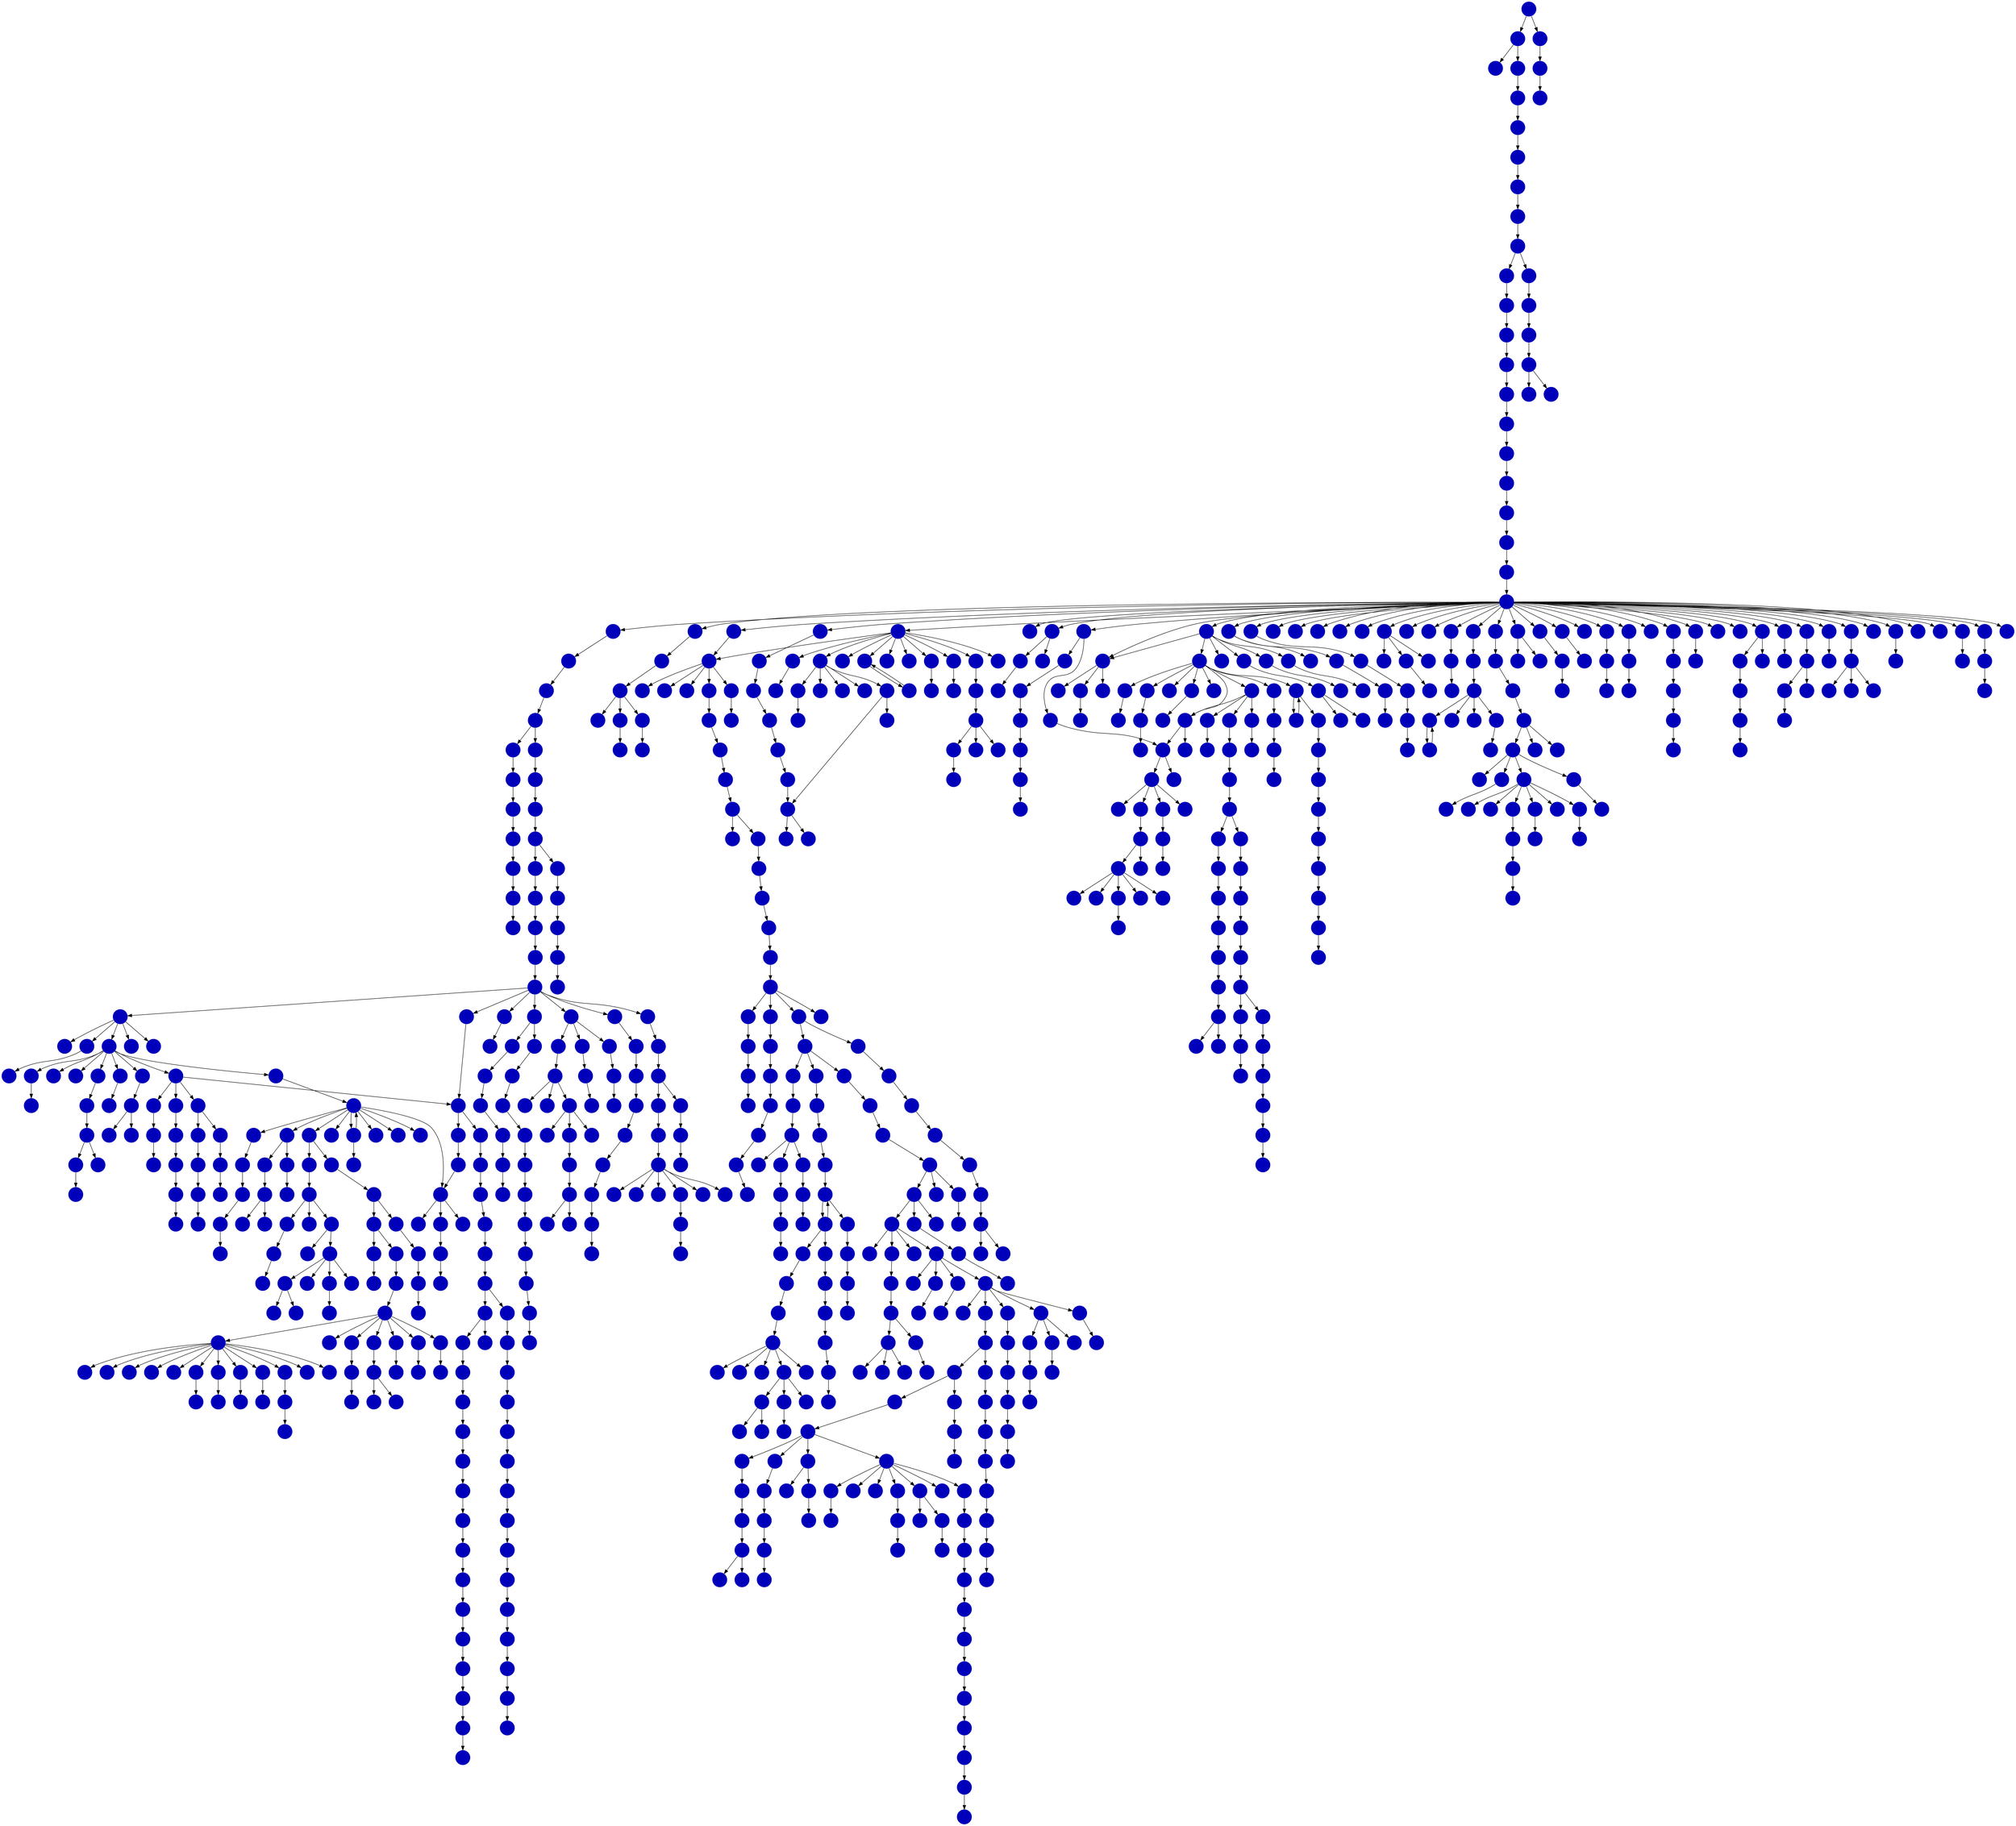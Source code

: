 digraph{
0 [tooltip = "C", penwidth = 0, style = filled, fillcolor = "#0000bb", shape = circle, label = ""]
1 [tooltip = "C", penwidth = 0, style = filled, fillcolor = "#0000bb", shape = circle, label = ""]
2 [tooltip = "C", penwidth = 0, style = filled, fillcolor = "#0000bb", shape = circle, label = ""]
3 [tooltip = "C", penwidth = 0, style = filled, fillcolor = "#0000bb", shape = circle, label = ""]
4 [tooltip = "C", penwidth = 0, style = filled, fillcolor = "#0000bb", shape = circle, label = ""]
5 [tooltip = "C", penwidth = 0, style = filled, fillcolor = "#0000bb", shape = circle, label = ""]
6 [tooltip = "C", penwidth = 0, style = filled, fillcolor = "#0000bb", shape = circle, label = ""]
7 [tooltip = "C", penwidth = 0, style = filled, fillcolor = "#0000bb", shape = circle, label = ""]
8 [tooltip = "C", penwidth = 0, style = filled, fillcolor = "#0000bb", shape = circle, label = ""]
9 [tooltip = "C", penwidth = 0, style = filled, fillcolor = "#0000bb", shape = circle, label = ""]
10 [tooltip = "C", penwidth = 0, style = filled, fillcolor = "#0000bb", shape = circle, label = ""]
11 [tooltip = "C", penwidth = 0, style = filled, fillcolor = "#0000bb", shape = circle, label = ""]
12 [tooltip = "C", penwidth = 0, style = filled, fillcolor = "#0000bb", shape = circle, label = ""]
13 [tooltip = "C", penwidth = 0, style = filled, fillcolor = "#0000bb", shape = circle, label = ""]
14 [tooltip = "C", penwidth = 0, style = filled, fillcolor = "#0000bb", shape = circle, label = ""]
15 [tooltip = "C", penwidth = 0, style = filled, fillcolor = "#0000bb", shape = circle, label = ""]
16 [tooltip = "C", penwidth = 0, style = filled, fillcolor = "#0000bb", shape = circle, label = ""]
17 [tooltip = "C", penwidth = 0, style = filled, fillcolor = "#0000bb", shape = circle, label = ""]
18 [tooltip = "C", penwidth = 0, style = filled, fillcolor = "#0000bb", shape = circle, label = ""]
19 [tooltip = "C", penwidth = 0, style = filled, fillcolor = "#0000bb", shape = circle, label = ""]
20 [tooltip = "C", penwidth = 0, style = filled, fillcolor = "#0000bb", shape = circle, label = ""]
21 [tooltip = "C", penwidth = 0, style = filled, fillcolor = "#0000bb", shape = circle, label = ""]
22 [tooltip = "C", penwidth = 0, style = filled, fillcolor = "#0000bb", shape = circle, label = ""]
23 [tooltip = "C", penwidth = 0, style = filled, fillcolor = "#0000bb", shape = circle, label = ""]
24 [tooltip = "C", penwidth = 0, style = filled, fillcolor = "#0000bb", shape = circle, label = ""]
25 [tooltip = "C", penwidth = 0, style = filled, fillcolor = "#0000bb", shape = circle, label = ""]
26 [tooltip = "C", penwidth = 0, style = filled, fillcolor = "#0000bb", shape = circle, label = ""]
27 [tooltip = "C", penwidth = 0, style = filled, fillcolor = "#0000bb", shape = circle, label = ""]
28 [tooltip = "C", penwidth = 0, style = filled, fillcolor = "#0000bb", shape = circle, label = ""]
29 [tooltip = "C", penwidth = 0, style = filled, fillcolor = "#0000bb", shape = circle, label = ""]
30 [tooltip = "C", penwidth = 0, style = filled, fillcolor = "#0000bb", shape = circle, label = ""]
31 [tooltip = "C", penwidth = 0, style = filled, fillcolor = "#0000bb", shape = circle, label = ""]
32 [tooltip = "C", penwidth = 0, style = filled, fillcolor = "#0000bb", shape = circle, label = ""]
33 [tooltip = "C", penwidth = 0, style = filled, fillcolor = "#0000bb", shape = circle, label = ""]
34 [tooltip = "C", penwidth = 0, style = filled, fillcolor = "#0000bb", shape = circle, label = ""]
35 [tooltip = "C", penwidth = 0, style = filled, fillcolor = "#0000bb", shape = circle, label = ""]
36 [tooltip = "C", penwidth = 0, style = filled, fillcolor = "#0000bb", shape = circle, label = ""]
37 [tooltip = "C", penwidth = 0, style = filled, fillcolor = "#0000bb", shape = circle, label = ""]
38 [tooltip = "C", penwidth = 0, style = filled, fillcolor = "#0000bb", shape = circle, label = ""]
39 [tooltip = "C", penwidth = 0, style = filled, fillcolor = "#0000bb", shape = circle, label = ""]
40 [tooltip = "C", penwidth = 0, style = filled, fillcolor = "#0000bb", shape = circle, label = ""]
41 [tooltip = "C", penwidth = 0, style = filled, fillcolor = "#0000bb", shape = circle, label = ""]
42 [tooltip = "C", penwidth = 0, style = filled, fillcolor = "#0000bb", shape = circle, label = ""]
43 [tooltip = "C", penwidth = 0, style = filled, fillcolor = "#0000bb", shape = circle, label = ""]
44 [tooltip = "C", penwidth = 0, style = filled, fillcolor = "#0000bb", shape = circle, label = ""]
45 [tooltip = "C", penwidth = 0, style = filled, fillcolor = "#0000bb", shape = circle, label = ""]
46 [tooltip = "C", penwidth = 0, style = filled, fillcolor = "#0000bb", shape = circle, label = ""]
47 [tooltip = "C", penwidth = 0, style = filled, fillcolor = "#0000bb", shape = circle, label = ""]
48 [tooltip = "C", penwidth = 0, style = filled, fillcolor = "#0000bb", shape = circle, label = ""]
49 [tooltip = "C", penwidth = 0, style = filled, fillcolor = "#0000bb", shape = circle, label = ""]
50 [tooltip = "C", penwidth = 0, style = filled, fillcolor = "#0000bb", shape = circle, label = ""]
51 [tooltip = "C", penwidth = 0, style = filled, fillcolor = "#0000bb", shape = circle, label = ""]
52 [tooltip = "C", penwidth = 0, style = filled, fillcolor = "#0000bb", shape = circle, label = ""]
53 [tooltip = "C", penwidth = 0, style = filled, fillcolor = "#0000bb", shape = circle, label = ""]
54 [tooltip = "C", penwidth = 0, style = filled, fillcolor = "#0000bb", shape = circle, label = ""]
55 [tooltip = "C", penwidth = 0, style = filled, fillcolor = "#0000bb", shape = circle, label = ""]
56 [tooltip = "C", penwidth = 0, style = filled, fillcolor = "#0000bb", shape = circle, label = ""]
57 [tooltip = "C", penwidth = 0, style = filled, fillcolor = "#0000bb", shape = circle, label = ""]
58 [tooltip = "C", penwidth = 0, style = filled, fillcolor = "#0000bb", shape = circle, label = ""]
59 [tooltip = "C", penwidth = 0, style = filled, fillcolor = "#0000bb", shape = circle, label = ""]
60 [tooltip = "C", penwidth = 0, style = filled, fillcolor = "#0000bb", shape = circle, label = ""]
61 [tooltip = "C", penwidth = 0, style = filled, fillcolor = "#0000bb", shape = circle, label = ""]
62 [tooltip = "C", penwidth = 0, style = filled, fillcolor = "#0000bb", shape = circle, label = ""]
63 [tooltip = "C", penwidth = 0, style = filled, fillcolor = "#0000bb", shape = circle, label = ""]
64 [tooltip = "C", penwidth = 0, style = filled, fillcolor = "#0000bb", shape = circle, label = ""]
65 [tooltip = "C", penwidth = 0, style = filled, fillcolor = "#0000bb", shape = circle, label = ""]
66 [tooltip = "C", penwidth = 0, style = filled, fillcolor = "#0000bb", shape = circle, label = ""]
67 [tooltip = "C", penwidth = 0, style = filled, fillcolor = "#0000bb", shape = circle, label = ""]
68 [tooltip = "C", penwidth = 0, style = filled, fillcolor = "#0000bb", shape = circle, label = ""]
69 [tooltip = "C", penwidth = 0, style = filled, fillcolor = "#0000bb", shape = circle, label = ""]
70 [tooltip = "C", penwidth = 0, style = filled, fillcolor = "#0000bb", shape = circle, label = ""]
71 [tooltip = "C", penwidth = 0, style = filled, fillcolor = "#0000bb", shape = circle, label = ""]
72 [tooltip = "C", penwidth = 0, style = filled, fillcolor = "#0000bb", shape = circle, label = ""]
73 [tooltip = "C", penwidth = 0, style = filled, fillcolor = "#0000bb", shape = circle, label = ""]
74 [tooltip = "C", penwidth = 0, style = filled, fillcolor = "#0000bb", shape = circle, label = ""]
75 [tooltip = "C", penwidth = 0, style = filled, fillcolor = "#0000bb", shape = circle, label = ""]
76 [tooltip = "C", penwidth = 0, style = filled, fillcolor = "#0000bb", shape = circle, label = ""]
77 [tooltip = "C", penwidth = 0, style = filled, fillcolor = "#0000bb", shape = circle, label = ""]
78 [tooltip = "C", penwidth = 0, style = filled, fillcolor = "#0000bb", shape = circle, label = ""]
79 [tooltip = "C", penwidth = 0, style = filled, fillcolor = "#0000bb", shape = circle, label = ""]
80 [tooltip = "C", penwidth = 0, style = filled, fillcolor = "#0000bb", shape = circle, label = ""]
81 [tooltip = "C", penwidth = 0, style = filled, fillcolor = "#0000bb", shape = circle, label = ""]
82 [tooltip = "C", penwidth = 0, style = filled, fillcolor = "#0000bb", shape = circle, label = ""]
83 [tooltip = "C", penwidth = 0, style = filled, fillcolor = "#0000bb", shape = circle, label = ""]
84 [tooltip = "C", penwidth = 0, style = filled, fillcolor = "#0000bb", shape = circle, label = ""]
85 [tooltip = "C", penwidth = 0, style = filled, fillcolor = "#0000bb", shape = circle, label = ""]
86 [tooltip = "C", penwidth = 0, style = filled, fillcolor = "#0000bb", shape = circle, label = ""]
87 [tooltip = "C", penwidth = 0, style = filled, fillcolor = "#0000bb", shape = circle, label = ""]
88 [tooltip = "C", penwidth = 0, style = filled, fillcolor = "#0000bb", shape = circle, label = ""]
89 [tooltip = "C", penwidth = 0, style = filled, fillcolor = "#0000bb", shape = circle, label = ""]
90 [tooltip = "C", penwidth = 0, style = filled, fillcolor = "#0000bb", shape = circle, label = ""]
91 [tooltip = "C", penwidth = 0, style = filled, fillcolor = "#0000bb", shape = circle, label = ""]
92 [tooltip = "C", penwidth = 0, style = filled, fillcolor = "#0000bb", shape = circle, label = ""]
93 [tooltip = "C", penwidth = 0, style = filled, fillcolor = "#0000bb", shape = circle, label = ""]
94 [tooltip = "C", penwidth = 0, style = filled, fillcolor = "#0000bb", shape = circle, label = ""]
95 [tooltip = "C", penwidth = 0, style = filled, fillcolor = "#0000bb", shape = circle, label = ""]
96 [tooltip = "C", penwidth = 0, style = filled, fillcolor = "#0000bb", shape = circle, label = ""]
97 [tooltip = "C", penwidth = 0, style = filled, fillcolor = "#0000bb", shape = circle, label = ""]
98 [tooltip = "C", penwidth = 0, style = filled, fillcolor = "#0000bb", shape = circle, label = ""]
99 [tooltip = "C", penwidth = 0, style = filled, fillcolor = "#0000bb", shape = circle, label = ""]
100 [tooltip = "C", penwidth = 0, style = filled, fillcolor = "#0000bb", shape = circle, label = ""]
101 [tooltip = "C", penwidth = 0, style = filled, fillcolor = "#0000bb", shape = circle, label = ""]
102 [tooltip = "C", penwidth = 0, style = filled, fillcolor = "#0000bb", shape = circle, label = ""]
103 [tooltip = "C", penwidth = 0, style = filled, fillcolor = "#0000bb", shape = circle, label = ""]
104 [tooltip = "C", penwidth = 0, style = filled, fillcolor = "#0000bb", shape = circle, label = ""]
105 [tooltip = "C", penwidth = 0, style = filled, fillcolor = "#0000bb", shape = circle, label = ""]
106 [tooltip = "C", penwidth = 0, style = filled, fillcolor = "#0000bb", shape = circle, label = ""]
107 [tooltip = "C", penwidth = 0, style = filled, fillcolor = "#0000bb", shape = circle, label = ""]
108 [tooltip = "C", penwidth = 0, style = filled, fillcolor = "#0000bb", shape = circle, label = ""]
109 [tooltip = "C", penwidth = 0, style = filled, fillcolor = "#0000bb", shape = circle, label = ""]
110 [tooltip = "C", penwidth = 0, style = filled, fillcolor = "#0000bb", shape = circle, label = ""]
111 [tooltip = "C", penwidth = 0, style = filled, fillcolor = "#0000bb", shape = circle, label = ""]
112 [tooltip = "C", penwidth = 0, style = filled, fillcolor = "#0000bb", shape = circle, label = ""]
113 [tooltip = "C", penwidth = 0, style = filled, fillcolor = "#0000bb", shape = circle, label = ""]
114 [tooltip = "C", penwidth = 0, style = filled, fillcolor = "#0000bb", shape = circle, label = ""]
115 [tooltip = "C", penwidth = 0, style = filled, fillcolor = "#0000bb", shape = circle, label = ""]
116 [tooltip = "C", penwidth = 0, style = filled, fillcolor = "#0000bb", shape = circle, label = ""]
117 [tooltip = "C", penwidth = 0, style = filled, fillcolor = "#0000bb", shape = circle, label = ""]
118 [tooltip = "C", penwidth = 0, style = filled, fillcolor = "#0000bb", shape = circle, label = ""]
119 [tooltip = "C", penwidth = 0, style = filled, fillcolor = "#0000bb", shape = circle, label = ""]
120 [tooltip = "C", penwidth = 0, style = filled, fillcolor = "#0000bb", shape = circle, label = ""]
121 [tooltip = "C", penwidth = 0, style = filled, fillcolor = "#0000bb", shape = circle, label = ""]
122 [tooltip = "C", penwidth = 0, style = filled, fillcolor = "#0000bb", shape = circle, label = ""]
123 [tooltip = "C", penwidth = 0, style = filled, fillcolor = "#0000bb", shape = circle, label = ""]
124 [tooltip = "C", penwidth = 0, style = filled, fillcolor = "#0000bb", shape = circle, label = ""]
125 [tooltip = "C", penwidth = 0, style = filled, fillcolor = "#0000bb", shape = circle, label = ""]
126 [tooltip = "C", penwidth = 0, style = filled, fillcolor = "#0000bb", shape = circle, label = ""]
127 [tooltip = "C", penwidth = 0, style = filled, fillcolor = "#0000bb", shape = circle, label = ""]
128 [tooltip = "C", penwidth = 0, style = filled, fillcolor = "#0000bb", shape = circle, label = ""]
129 [tooltip = "C", penwidth = 0, style = filled, fillcolor = "#0000bb", shape = circle, label = ""]
130 [tooltip = "C", penwidth = 0, style = filled, fillcolor = "#0000bb", shape = circle, label = ""]
131 [tooltip = "C", penwidth = 0, style = filled, fillcolor = "#0000bb", shape = circle, label = ""]
132 [tooltip = "C", penwidth = 0, style = filled, fillcolor = "#0000bb", shape = circle, label = ""]
133 [tooltip = "C", penwidth = 0, style = filled, fillcolor = "#0000bb", shape = circle, label = ""]
134 [tooltip = "C", penwidth = 0, style = filled, fillcolor = "#0000bb", shape = circle, label = ""]
135 [tooltip = "C", penwidth = 0, style = filled, fillcolor = "#0000bb", shape = circle, label = ""]
136 [tooltip = "C", penwidth = 0, style = filled, fillcolor = "#0000bb", shape = circle, label = ""]
137 [tooltip = "C", penwidth = 0, style = filled, fillcolor = "#0000bb", shape = circle, label = ""]
138 [tooltip = "C", penwidth = 0, style = filled, fillcolor = "#0000bb", shape = circle, label = ""]
139 [tooltip = "C", penwidth = 0, style = filled, fillcolor = "#0000bb", shape = circle, label = ""]
140 [tooltip = "C", penwidth = 0, style = filled, fillcolor = "#0000bb", shape = circle, label = ""]
141 [tooltip = "C", penwidth = 0, style = filled, fillcolor = "#0000bb", shape = circle, label = ""]
142 [tooltip = "C", penwidth = 0, style = filled, fillcolor = "#0000bb", shape = circle, label = ""]
143 [tooltip = "C", penwidth = 0, style = filled, fillcolor = "#0000bb", shape = circle, label = ""]
144 [tooltip = "C", penwidth = 0, style = filled, fillcolor = "#0000bb", shape = circle, label = ""]
145 [tooltip = "C", penwidth = 0, style = filled, fillcolor = "#0000bb", shape = circle, label = ""]
146 [tooltip = "C", penwidth = 0, style = filled, fillcolor = "#0000bb", shape = circle, label = ""]
147 [tooltip = "C", penwidth = 0, style = filled, fillcolor = "#0000bb", shape = circle, label = ""]
148 [tooltip = "C", penwidth = 0, style = filled, fillcolor = "#0000bb", shape = circle, label = ""]
149 [tooltip = "C", penwidth = 0, style = filled, fillcolor = "#0000bb", shape = circle, label = ""]
150 [tooltip = "C", penwidth = 0, style = filled, fillcolor = "#0000bb", shape = circle, label = ""]
151 [tooltip = "C", penwidth = 0, style = filled, fillcolor = "#0000bb", shape = circle, label = ""]
152 [tooltip = "C", penwidth = 0, style = filled, fillcolor = "#0000bb", shape = circle, label = ""]
153 [tooltip = "C", penwidth = 0, style = filled, fillcolor = "#0000bb", shape = circle, label = ""]
154 [tooltip = "C", penwidth = 0, style = filled, fillcolor = "#0000bb", shape = circle, label = ""]
155 [tooltip = "C", penwidth = 0, style = filled, fillcolor = "#0000bb", shape = circle, label = ""]
156 [tooltip = "C", penwidth = 0, style = filled, fillcolor = "#0000bb", shape = circle, label = ""]
157 [tooltip = "C", penwidth = 0, style = filled, fillcolor = "#0000bb", shape = circle, label = ""]
158 [tooltip = "C", penwidth = 0, style = filled, fillcolor = "#0000bb", shape = circle, label = ""]
159 [tooltip = "C", penwidth = 0, style = filled, fillcolor = "#0000bb", shape = circle, label = ""]
160 [tooltip = "C", penwidth = 0, style = filled, fillcolor = "#0000bb", shape = circle, label = ""]
161 [tooltip = "C", penwidth = 0, style = filled, fillcolor = "#0000bb", shape = circle, label = ""]
162 [tooltip = "C", penwidth = 0, style = filled, fillcolor = "#0000bb", shape = circle, label = ""]
163 [tooltip = "C", penwidth = 0, style = filled, fillcolor = "#0000bb", shape = circle, label = ""]
164 [tooltip = "C", penwidth = 0, style = filled, fillcolor = "#0000bb", shape = circle, label = ""]
165 [tooltip = "C", penwidth = 0, style = filled, fillcolor = "#0000bb", shape = circle, label = ""]
166 [tooltip = "C", penwidth = 0, style = filled, fillcolor = "#0000bb", shape = circle, label = ""]
167 [tooltip = "C", penwidth = 0, style = filled, fillcolor = "#0000bb", shape = circle, label = ""]
168 [tooltip = "C", penwidth = 0, style = filled, fillcolor = "#0000bb", shape = circle, label = ""]
169 [tooltip = "C", penwidth = 0, style = filled, fillcolor = "#0000bb", shape = circle, label = ""]
170 [tooltip = "C", penwidth = 0, style = filled, fillcolor = "#0000bb", shape = circle, label = ""]
171 [tooltip = "C", penwidth = 0, style = filled, fillcolor = "#0000bb", shape = circle, label = ""]
172 [tooltip = "C", penwidth = 0, style = filled, fillcolor = "#0000bb", shape = circle, label = ""]
173 [tooltip = "C", penwidth = 0, style = filled, fillcolor = "#0000bb", shape = circle, label = ""]
174 [tooltip = "C", penwidth = 0, style = filled, fillcolor = "#0000bb", shape = circle, label = ""]
175 [tooltip = "C", penwidth = 0, style = filled, fillcolor = "#0000bb", shape = circle, label = ""]
176 [tooltip = "C", penwidth = 0, style = filled, fillcolor = "#0000bb", shape = circle, label = ""]
177 [tooltip = "C", penwidth = 0, style = filled, fillcolor = "#0000bb", shape = circle, label = ""]
178 [tooltip = "C", penwidth = 0, style = filled, fillcolor = "#0000bb", shape = circle, label = ""]
179 [tooltip = "C", penwidth = 0, style = filled, fillcolor = "#0000bb", shape = circle, label = ""]
180 [tooltip = "C", penwidth = 0, style = filled, fillcolor = "#0000bb", shape = circle, label = ""]
181 [tooltip = "C", penwidth = 0, style = filled, fillcolor = "#0000bb", shape = circle, label = ""]
182 [tooltip = "C", penwidth = 0, style = filled, fillcolor = "#0000bb", shape = circle, label = ""]
183 [tooltip = "C", penwidth = 0, style = filled, fillcolor = "#0000bb", shape = circle, label = ""]
184 [tooltip = "C", penwidth = 0, style = filled, fillcolor = "#0000bb", shape = circle, label = ""]
185 [tooltip = "C", penwidth = 0, style = filled, fillcolor = "#0000bb", shape = circle, label = ""]
186 [tooltip = "C", penwidth = 0, style = filled, fillcolor = "#0000bb", shape = circle, label = ""]
187 [tooltip = "C", penwidth = 0, style = filled, fillcolor = "#0000bb", shape = circle, label = ""]
188 [tooltip = "C", penwidth = 0, style = filled, fillcolor = "#0000bb", shape = circle, label = ""]
189 [tooltip = "C", penwidth = 0, style = filled, fillcolor = "#0000bb", shape = circle, label = ""]
190 [tooltip = "C", penwidth = 0, style = filled, fillcolor = "#0000bb", shape = circle, label = ""]
191 [tooltip = "C", penwidth = 0, style = filled, fillcolor = "#0000bb", shape = circle, label = ""]
192 [tooltip = "C", penwidth = 0, style = filled, fillcolor = "#0000bb", shape = circle, label = ""]
193 [tooltip = "C", penwidth = 0, style = filled, fillcolor = "#0000bb", shape = circle, label = ""]
194 [tooltip = "C", penwidth = 0, style = filled, fillcolor = "#0000bb", shape = circle, label = ""]
195 [tooltip = "C", penwidth = 0, style = filled, fillcolor = "#0000bb", shape = circle, label = ""]
196 [tooltip = "C", penwidth = 0, style = filled, fillcolor = "#0000bb", shape = circle, label = ""]
197 [tooltip = "C", penwidth = 0, style = filled, fillcolor = "#0000bb", shape = circle, label = ""]
198 [tooltip = "C", penwidth = 0, style = filled, fillcolor = "#0000bb", shape = circle, label = ""]
199 [tooltip = "C", penwidth = 0, style = filled, fillcolor = "#0000bb", shape = circle, label = ""]
200 [tooltip = "C", penwidth = 0, style = filled, fillcolor = "#0000bb", shape = circle, label = ""]
201 [tooltip = "C", penwidth = 0, style = filled, fillcolor = "#0000bb", shape = circle, label = ""]
202 [tooltip = "C", penwidth = 0, style = filled, fillcolor = "#0000bb", shape = circle, label = ""]
203 [tooltip = "C", penwidth = 0, style = filled, fillcolor = "#0000bb", shape = circle, label = ""]
204 [tooltip = "C", penwidth = 0, style = filled, fillcolor = "#0000bb", shape = circle, label = ""]
205 [tooltip = "C", penwidth = 0, style = filled, fillcolor = "#0000bb", shape = circle, label = ""]
206 [tooltip = "C", penwidth = 0, style = filled, fillcolor = "#0000bb", shape = circle, label = ""]
207 [tooltip = "C", penwidth = 0, style = filled, fillcolor = "#0000bb", shape = circle, label = ""]
208 [tooltip = "C", penwidth = 0, style = filled, fillcolor = "#0000bb", shape = circle, label = ""]
209 [tooltip = "C", penwidth = 0, style = filled, fillcolor = "#0000bb", shape = circle, label = ""]
210 [tooltip = "C", penwidth = 0, style = filled, fillcolor = "#0000bb", shape = circle, label = ""]
211 [tooltip = "C", penwidth = 0, style = filled, fillcolor = "#0000bb", shape = circle, label = ""]
212 [tooltip = "C", penwidth = 0, style = filled, fillcolor = "#0000bb", shape = circle, label = ""]
213 [tooltip = "C", penwidth = 0, style = filled, fillcolor = "#0000bb", shape = circle, label = ""]
214 [tooltip = "C", penwidth = 0, style = filled, fillcolor = "#0000bb", shape = circle, label = ""]
215 [tooltip = "C", penwidth = 0, style = filled, fillcolor = "#0000bb", shape = circle, label = ""]
216 [tooltip = "C", penwidth = 0, style = filled, fillcolor = "#0000bb", shape = circle, label = ""]
217 [tooltip = "C", penwidth = 0, style = filled, fillcolor = "#0000bb", shape = circle, label = ""]
218 [tooltip = "C", penwidth = 0, style = filled, fillcolor = "#0000bb", shape = circle, label = ""]
219 [tooltip = "C", penwidth = 0, style = filled, fillcolor = "#0000bb", shape = circle, label = ""]
220 [tooltip = "C", penwidth = 0, style = filled, fillcolor = "#0000bb", shape = circle, label = ""]
221 [tooltip = "C", penwidth = 0, style = filled, fillcolor = "#0000bb", shape = circle, label = ""]
222 [tooltip = "C", penwidth = 0, style = filled, fillcolor = "#0000bb", shape = circle, label = ""]
223 [tooltip = "C", penwidth = 0, style = filled, fillcolor = "#0000bb", shape = circle, label = ""]
224 [tooltip = "C", penwidth = 0, style = filled, fillcolor = "#0000bb", shape = circle, label = ""]
225 [tooltip = "C", penwidth = 0, style = filled, fillcolor = "#0000bb", shape = circle, label = ""]
226 [tooltip = "C", penwidth = 0, style = filled, fillcolor = "#0000bb", shape = circle, label = ""]
227 [tooltip = "C", penwidth = 0, style = filled, fillcolor = "#0000bb", shape = circle, label = ""]
228 [tooltip = "C", penwidth = 0, style = filled, fillcolor = "#0000bb", shape = circle, label = ""]
229 [tooltip = "C", penwidth = 0, style = filled, fillcolor = "#0000bb", shape = circle, label = ""]
230 [tooltip = "C", penwidth = 0, style = filled, fillcolor = "#0000bb", shape = circle, label = ""]
231 [tooltip = "C", penwidth = 0, style = filled, fillcolor = "#0000bb", shape = circle, label = ""]
232 [tooltip = "C", penwidth = 0, style = filled, fillcolor = "#0000bb", shape = circle, label = ""]
233 [tooltip = "C", penwidth = 0, style = filled, fillcolor = "#0000bb", shape = circle, label = ""]
234 [tooltip = "C", penwidth = 0, style = filled, fillcolor = "#0000bb", shape = circle, label = ""]
235 [tooltip = "C", penwidth = 0, style = filled, fillcolor = "#0000bb", shape = circle, label = ""]
236 [tooltip = "C", penwidth = 0, style = filled, fillcolor = "#0000bb", shape = circle, label = ""]
237 [tooltip = "C", penwidth = 0, style = filled, fillcolor = "#0000bb", shape = circle, label = ""]
238 [tooltip = "C", penwidth = 0, style = filled, fillcolor = "#0000bb", shape = circle, label = ""]
239 [tooltip = "C", penwidth = 0, style = filled, fillcolor = "#0000bb", shape = circle, label = ""]
240 [tooltip = "C", penwidth = 0, style = filled, fillcolor = "#0000bb", shape = circle, label = ""]
241 [tooltip = "C", penwidth = 0, style = filled, fillcolor = "#0000bb", shape = circle, label = ""]
242 [tooltip = "C", penwidth = 0, style = filled, fillcolor = "#0000bb", shape = circle, label = ""]
243 [tooltip = "C", penwidth = 0, style = filled, fillcolor = "#0000bb", shape = circle, label = ""]
244 [tooltip = "C", penwidth = 0, style = filled, fillcolor = "#0000bb", shape = circle, label = ""]
245 [tooltip = "C", penwidth = 0, style = filled, fillcolor = "#0000bb", shape = circle, label = ""]
246 [tooltip = "C", penwidth = 0, style = filled, fillcolor = "#0000bb", shape = circle, label = ""]
247 [tooltip = "C", penwidth = 0, style = filled, fillcolor = "#0000bb", shape = circle, label = ""]
248 [tooltip = "C", penwidth = 0, style = filled, fillcolor = "#0000bb", shape = circle, label = ""]
249 [tooltip = "C", penwidth = 0, style = filled, fillcolor = "#0000bb", shape = circle, label = ""]
250 [tooltip = "C", penwidth = 0, style = filled, fillcolor = "#0000bb", shape = circle, label = ""]
251 [tooltip = "C", penwidth = 0, style = filled, fillcolor = "#0000bb", shape = circle, label = ""]
252 [tooltip = "C", penwidth = 0, style = filled, fillcolor = "#0000bb", shape = circle, label = ""]
253 [tooltip = "C", penwidth = 0, style = filled, fillcolor = "#0000bb", shape = circle, label = ""]
254 [tooltip = "C", penwidth = 0, style = filled, fillcolor = "#0000bb", shape = circle, label = ""]
255 [tooltip = "C", penwidth = 0, style = filled, fillcolor = "#0000bb", shape = circle, label = ""]
256 [tooltip = "C", penwidth = 0, style = filled, fillcolor = "#0000bb", shape = circle, label = ""]
257 [tooltip = "C", penwidth = 0, style = filled, fillcolor = "#0000bb", shape = circle, label = ""]
258 [tooltip = "C", penwidth = 0, style = filled, fillcolor = "#0000bb", shape = circle, label = ""]
259 [tooltip = "C", penwidth = 0, style = filled, fillcolor = "#0000bb", shape = circle, label = ""]
260 [tooltip = "C", penwidth = 0, style = filled, fillcolor = "#0000bb", shape = circle, label = ""]
261 [tooltip = "C", penwidth = 0, style = filled, fillcolor = "#0000bb", shape = circle, label = ""]
262 [tooltip = "C", penwidth = 0, style = filled, fillcolor = "#0000bb", shape = circle, label = ""]
263 [tooltip = "C", penwidth = 0, style = filled, fillcolor = "#0000bb", shape = circle, label = ""]
264 [tooltip = "C", penwidth = 0, style = filled, fillcolor = "#0000bb", shape = circle, label = ""]
265 [tooltip = "C", penwidth = 0, style = filled, fillcolor = "#0000bb", shape = circle, label = ""]
266 [tooltip = "C", penwidth = 0, style = filled, fillcolor = "#0000bb", shape = circle, label = ""]
267 [tooltip = "C", penwidth = 0, style = filled, fillcolor = "#0000bb", shape = circle, label = ""]
268 [tooltip = "C", penwidth = 0, style = filled, fillcolor = "#0000bb", shape = circle, label = ""]
269 [tooltip = "C", penwidth = 0, style = filled, fillcolor = "#0000bb", shape = circle, label = ""]
270 [tooltip = "C", penwidth = 0, style = filled, fillcolor = "#0000bb", shape = circle, label = ""]
271 [tooltip = "C", penwidth = 0, style = filled, fillcolor = "#0000bb", shape = circle, label = ""]
272 [tooltip = "C", penwidth = 0, style = filled, fillcolor = "#0000bb", shape = circle, label = ""]
273 [tooltip = "C", penwidth = 0, style = filled, fillcolor = "#0000bb", shape = circle, label = ""]
274 [tooltip = "C", penwidth = 0, style = filled, fillcolor = "#0000bb", shape = circle, label = ""]
275 [tooltip = "C", penwidth = 0, style = filled, fillcolor = "#0000bb", shape = circle, label = ""]
276 [tooltip = "C", penwidth = 0, style = filled, fillcolor = "#0000bb", shape = circle, label = ""]
277 [tooltip = "C", penwidth = 0, style = filled, fillcolor = "#0000bb", shape = circle, label = ""]
278 [tooltip = "C", penwidth = 0, style = filled, fillcolor = "#0000bb", shape = circle, label = ""]
279 [tooltip = "C", penwidth = 0, style = filled, fillcolor = "#0000bb", shape = circle, label = ""]
280 [tooltip = "C", penwidth = 0, style = filled, fillcolor = "#0000bb", shape = circle, label = ""]
281 [tooltip = "C", penwidth = 0, style = filled, fillcolor = "#0000bb", shape = circle, label = ""]
282 [tooltip = "C", penwidth = 0, style = filled, fillcolor = "#0000bb", shape = circle, label = ""]
283 [tooltip = "C", penwidth = 0, style = filled, fillcolor = "#0000bb", shape = circle, label = ""]
284 [tooltip = "C", penwidth = 0, style = filled, fillcolor = "#0000bb", shape = circle, label = ""]
285 [tooltip = "C", penwidth = 0, style = filled, fillcolor = "#0000bb", shape = circle, label = ""]
286 [tooltip = "C", penwidth = 0, style = filled, fillcolor = "#0000bb", shape = circle, label = ""]
287 [tooltip = "C", penwidth = 0, style = filled, fillcolor = "#0000bb", shape = circle, label = ""]
288 [tooltip = "C", penwidth = 0, style = filled, fillcolor = "#0000bb", shape = circle, label = ""]
289 [tooltip = "C", penwidth = 0, style = filled, fillcolor = "#0000bb", shape = circle, label = ""]
290 [tooltip = "C", penwidth = 0, style = filled, fillcolor = "#0000bb", shape = circle, label = ""]
291 [tooltip = "C", penwidth = 0, style = filled, fillcolor = "#0000bb", shape = circle, label = ""]
292 [tooltip = "C", penwidth = 0, style = filled, fillcolor = "#0000bb", shape = circle, label = ""]
293 [tooltip = "C", penwidth = 0, style = filled, fillcolor = "#0000bb", shape = circle, label = ""]
294 [tooltip = "C", penwidth = 0, style = filled, fillcolor = "#0000bb", shape = circle, label = ""]
295 [tooltip = "C", penwidth = 0, style = filled, fillcolor = "#0000bb", shape = circle, label = ""]
296 [tooltip = "C", penwidth = 0, style = filled, fillcolor = "#0000bb", shape = circle, label = ""]
297 [tooltip = "C", penwidth = 0, style = filled, fillcolor = "#0000bb", shape = circle, label = ""]
298 [tooltip = "C", penwidth = 0, style = filled, fillcolor = "#0000bb", shape = circle, label = ""]
299 [tooltip = "C", penwidth = 0, style = filled, fillcolor = "#0000bb", shape = circle, label = ""]
300 [tooltip = "C", penwidth = 0, style = filled, fillcolor = "#0000bb", shape = circle, label = ""]
301 [tooltip = "C", penwidth = 0, style = filled, fillcolor = "#0000bb", shape = circle, label = ""]
302 [tooltip = "C", penwidth = 0, style = filled, fillcolor = "#0000bb", shape = circle, label = ""]
303 [tooltip = "C", penwidth = 0, style = filled, fillcolor = "#0000bb", shape = circle, label = ""]
304 [tooltip = "C", penwidth = 0, style = filled, fillcolor = "#0000bb", shape = circle, label = ""]
305 [tooltip = "C", penwidth = 0, style = filled, fillcolor = "#0000bb", shape = circle, label = ""]
306 [tooltip = "C", penwidth = 0, style = filled, fillcolor = "#0000bb", shape = circle, label = ""]
307 [tooltip = "C", penwidth = 0, style = filled, fillcolor = "#0000bb", shape = circle, label = ""]
308 [tooltip = "C", penwidth = 0, style = filled, fillcolor = "#0000bb", shape = circle, label = ""]
309 [tooltip = "C", penwidth = 0, style = filled, fillcolor = "#0000bb", shape = circle, label = ""]
310 [tooltip = "C", penwidth = 0, style = filled, fillcolor = "#0000bb", shape = circle, label = ""]
311 [tooltip = "C", penwidth = 0, style = filled, fillcolor = "#0000bb", shape = circle, label = ""]
312 [tooltip = "C", penwidth = 0, style = filled, fillcolor = "#0000bb", shape = circle, label = ""]
313 [tooltip = "C", penwidth = 0, style = filled, fillcolor = "#0000bb", shape = circle, label = ""]
314 [tooltip = "C", penwidth = 0, style = filled, fillcolor = "#0000bb", shape = circle, label = ""]
315 [tooltip = "C", penwidth = 0, style = filled, fillcolor = "#0000bb", shape = circle, label = ""]
316 [tooltip = "C", penwidth = 0, style = filled, fillcolor = "#0000bb", shape = circle, label = ""]
317 [tooltip = "C", penwidth = 0, style = filled, fillcolor = "#0000bb", shape = circle, label = ""]
318 [tooltip = "C", penwidth = 0, style = filled, fillcolor = "#0000bb", shape = circle, label = ""]
319 [tooltip = "C", penwidth = 0, style = filled, fillcolor = "#0000bb", shape = circle, label = ""]
320 [tooltip = "C", penwidth = 0, style = filled, fillcolor = "#0000bb", shape = circle, label = ""]
321 [tooltip = "C", penwidth = 0, style = filled, fillcolor = "#0000bb", shape = circle, label = ""]
322 [tooltip = "C", penwidth = 0, style = filled, fillcolor = "#0000bb", shape = circle, label = ""]
323 [tooltip = "C", penwidth = 0, style = filled, fillcolor = "#0000bb", shape = circle, label = ""]
324 [tooltip = "C", penwidth = 0, style = filled, fillcolor = "#0000bb", shape = circle, label = ""]
325 [tooltip = "C", penwidth = 0, style = filled, fillcolor = "#0000bb", shape = circle, label = ""]
326 [tooltip = "C", penwidth = 0, style = filled, fillcolor = "#0000bb", shape = circle, label = ""]
327 [tooltip = "C", penwidth = 0, style = filled, fillcolor = "#0000bb", shape = circle, label = ""]
328 [tooltip = "C", penwidth = 0, style = filled, fillcolor = "#0000bb", shape = circle, label = ""]
329 [tooltip = "C", penwidth = 0, style = filled, fillcolor = "#0000bb", shape = circle, label = ""]
330 [tooltip = "C", penwidth = 0, style = filled, fillcolor = "#0000bb", shape = circle, label = ""]
331 [tooltip = "C", penwidth = 0, style = filled, fillcolor = "#0000bb", shape = circle, label = ""]
332 [tooltip = "C", penwidth = 0, style = filled, fillcolor = "#0000bb", shape = circle, label = ""]
333 [tooltip = "C", penwidth = 0, style = filled, fillcolor = "#0000bb", shape = circle, label = ""]
334 [tooltip = "C", penwidth = 0, style = filled, fillcolor = "#0000bb", shape = circle, label = ""]
335 [tooltip = "C", penwidth = 0, style = filled, fillcolor = "#0000bb", shape = circle, label = ""]
336 [tooltip = "C", penwidth = 0, style = filled, fillcolor = "#0000bb", shape = circle, label = ""]
337 [tooltip = "C", penwidth = 0, style = filled, fillcolor = "#0000bb", shape = circle, label = ""]
338 [tooltip = "C", penwidth = 0, style = filled, fillcolor = "#0000bb", shape = circle, label = ""]
339 [tooltip = "C", penwidth = 0, style = filled, fillcolor = "#0000bb", shape = circle, label = ""]
340 [tooltip = "C", penwidth = 0, style = filled, fillcolor = "#0000bb", shape = circle, label = ""]
341 [tooltip = "C", penwidth = 0, style = filled, fillcolor = "#0000bb", shape = circle, label = ""]
342 [tooltip = "C", penwidth = 0, style = filled, fillcolor = "#0000bb", shape = circle, label = ""]
343 [tooltip = "C", penwidth = 0, style = filled, fillcolor = "#0000bb", shape = circle, label = ""]
344 [tooltip = "C", penwidth = 0, style = filled, fillcolor = "#0000bb", shape = circle, label = ""]
345 [tooltip = "C", penwidth = 0, style = filled, fillcolor = "#0000bb", shape = circle, label = ""]
346 [tooltip = "C", penwidth = 0, style = filled, fillcolor = "#0000bb", shape = circle, label = ""]
347 [tooltip = "C", penwidth = 0, style = filled, fillcolor = "#0000bb", shape = circle, label = ""]
348 [tooltip = "C", penwidth = 0, style = filled, fillcolor = "#0000bb", shape = circle, label = ""]
349 [tooltip = "C", penwidth = 0, style = filled, fillcolor = "#0000bb", shape = circle, label = ""]
350 [tooltip = "C", penwidth = 0, style = filled, fillcolor = "#0000bb", shape = circle, label = ""]
351 [tooltip = "C", penwidth = 0, style = filled, fillcolor = "#0000bb", shape = circle, label = ""]
352 [tooltip = "C", penwidth = 0, style = filled, fillcolor = "#0000bb", shape = circle, label = ""]
353 [tooltip = "C", penwidth = 0, style = filled, fillcolor = "#0000bb", shape = circle, label = ""]
354 [tooltip = "C", penwidth = 0, style = filled, fillcolor = "#0000bb", shape = circle, label = ""]
355 [tooltip = "C", penwidth = 0, style = filled, fillcolor = "#0000bb", shape = circle, label = ""]
356 [tooltip = "C", penwidth = 0, style = filled, fillcolor = "#0000bb", shape = circle, label = ""]
357 [tooltip = "C", penwidth = 0, style = filled, fillcolor = "#0000bb", shape = circle, label = ""]
358 [tooltip = "C", penwidth = 0, style = filled, fillcolor = "#0000bb", shape = circle, label = ""]
359 [tooltip = "C", penwidth = 0, style = filled, fillcolor = "#0000bb", shape = circle, label = ""]
360 [tooltip = "C", penwidth = 0, style = filled, fillcolor = "#0000bb", shape = circle, label = ""]
361 [tooltip = "C", penwidth = 0, style = filled, fillcolor = "#0000bb", shape = circle, label = ""]
362 [tooltip = "C", penwidth = 0, style = filled, fillcolor = "#0000bb", shape = circle, label = ""]
363 [tooltip = "C", penwidth = 0, style = filled, fillcolor = "#0000bb", shape = circle, label = ""]
364 [tooltip = "C", penwidth = 0, style = filled, fillcolor = "#0000bb", shape = circle, label = ""]
365 [tooltip = "C", penwidth = 0, style = filled, fillcolor = "#0000bb", shape = circle, label = ""]
366 [tooltip = "C", penwidth = 0, style = filled, fillcolor = "#0000bb", shape = circle, label = ""]
367 [tooltip = "C", penwidth = 0, style = filled, fillcolor = "#0000bb", shape = circle, label = ""]
368 [tooltip = "C", penwidth = 0, style = filled, fillcolor = "#0000bb", shape = circle, label = ""]
369 [tooltip = "C", penwidth = 0, style = filled, fillcolor = "#0000bb", shape = circle, label = ""]
370 [tooltip = "C", penwidth = 0, style = filled, fillcolor = "#0000bb", shape = circle, label = ""]
371 [tooltip = "C", penwidth = 0, style = filled, fillcolor = "#0000bb", shape = circle, label = ""]
372 [tooltip = "C", penwidth = 0, style = filled, fillcolor = "#0000bb", shape = circle, label = ""]
373 [tooltip = "C", penwidth = 0, style = filled, fillcolor = "#0000bb", shape = circle, label = ""]
374 [tooltip = "C", penwidth = 0, style = filled, fillcolor = "#0000bb", shape = circle, label = ""]
375 [tooltip = "C", penwidth = 0, style = filled, fillcolor = "#0000bb", shape = circle, label = ""]
376 [tooltip = "C", penwidth = 0, style = filled, fillcolor = "#0000bb", shape = circle, label = ""]
377 [tooltip = "C", penwidth = 0, style = filled, fillcolor = "#0000bb", shape = circle, label = ""]
378 [tooltip = "C", penwidth = 0, style = filled, fillcolor = "#0000bb", shape = circle, label = ""]
379 [tooltip = "C", penwidth = 0, style = filled, fillcolor = "#0000bb", shape = circle, label = ""]
380 [tooltip = "C", penwidth = 0, style = filled, fillcolor = "#0000bb", shape = circle, label = ""]
381 [tooltip = "C", penwidth = 0, style = filled, fillcolor = "#0000bb", shape = circle, label = ""]
382 [tooltip = "C", penwidth = 0, style = filled, fillcolor = "#0000bb", shape = circle, label = ""]
383 [tooltip = "C", penwidth = 0, style = filled, fillcolor = "#0000bb", shape = circle, label = ""]
384 [tooltip = "C", penwidth = 0, style = filled, fillcolor = "#0000bb", shape = circle, label = ""]
385 [tooltip = "C", penwidth = 0, style = filled, fillcolor = "#0000bb", shape = circle, label = ""]
386 [tooltip = "C", penwidth = 0, style = filled, fillcolor = "#0000bb", shape = circle, label = ""]
387 [tooltip = "C", penwidth = 0, style = filled, fillcolor = "#0000bb", shape = circle, label = ""]
388 [tooltip = "C", penwidth = 0, style = filled, fillcolor = "#0000bb", shape = circle, label = ""]
389 [tooltip = "C", penwidth = 0, style = filled, fillcolor = "#0000bb", shape = circle, label = ""]
390 [tooltip = "C", penwidth = 0, style = filled, fillcolor = "#0000bb", shape = circle, label = ""]
391 [tooltip = "C", penwidth = 0, style = filled, fillcolor = "#0000bb", shape = circle, label = ""]
392 [tooltip = "C", penwidth = 0, style = filled, fillcolor = "#0000bb", shape = circle, label = ""]
393 [tooltip = "C", penwidth = 0, style = filled, fillcolor = "#0000bb", shape = circle, label = ""]
394 [tooltip = "C", penwidth = 0, style = filled, fillcolor = "#0000bb", shape = circle, label = ""]
395 [tooltip = "C", penwidth = 0, style = filled, fillcolor = "#0000bb", shape = circle, label = ""]
396 [tooltip = "C", penwidth = 0, style = filled, fillcolor = "#0000bb", shape = circle, label = ""]
397 [tooltip = "C", penwidth = 0, style = filled, fillcolor = "#0000bb", shape = circle, label = ""]
398 [tooltip = "C", penwidth = 0, style = filled, fillcolor = "#0000bb", shape = circle, label = ""]
399 [tooltip = "C", penwidth = 0, style = filled, fillcolor = "#0000bb", shape = circle, label = ""]
400 [tooltip = "C", penwidth = 0, style = filled, fillcolor = "#0000bb", shape = circle, label = ""]
401 [tooltip = "C", penwidth = 0, style = filled, fillcolor = "#0000bb", shape = circle, label = ""]
402 [tooltip = "C", penwidth = 0, style = filled, fillcolor = "#0000bb", shape = circle, label = ""]
403 [tooltip = "C", penwidth = 0, style = filled, fillcolor = "#0000bb", shape = circle, label = ""]
404 [tooltip = "C", penwidth = 0, style = filled, fillcolor = "#0000bb", shape = circle, label = ""]
405 [tooltip = "C", penwidth = 0, style = filled, fillcolor = "#0000bb", shape = circle, label = ""]
406 [tooltip = "C", penwidth = 0, style = filled, fillcolor = "#0000bb", shape = circle, label = ""]
407 [tooltip = "C", penwidth = 0, style = filled, fillcolor = "#0000bb", shape = circle, label = ""]
408 [tooltip = "C", penwidth = 0, style = filled, fillcolor = "#0000bb", shape = circle, label = ""]
409 [tooltip = "C", penwidth = 0, style = filled, fillcolor = "#0000bb", shape = circle, label = ""]
410 [tooltip = "C", penwidth = 0, style = filled, fillcolor = "#0000bb", shape = circle, label = ""]
411 [tooltip = "C", penwidth = 0, style = filled, fillcolor = "#0000bb", shape = circle, label = ""]
412 [tooltip = "C", penwidth = 0, style = filled, fillcolor = "#0000bb", shape = circle, label = ""]
413 [tooltip = "C", penwidth = 0, style = filled, fillcolor = "#0000bb", shape = circle, label = ""]
414 [tooltip = "C", penwidth = 0, style = filled, fillcolor = "#0000bb", shape = circle, label = ""]
415 [tooltip = "C", penwidth = 0, style = filled, fillcolor = "#0000bb", shape = circle, label = ""]
416 [tooltip = "C", penwidth = 0, style = filled, fillcolor = "#0000bb", shape = circle, label = ""]
417 [tooltip = "C", penwidth = 0, style = filled, fillcolor = "#0000bb", shape = circle, label = ""]
418 [tooltip = "C", penwidth = 0, style = filled, fillcolor = "#0000bb", shape = circle, label = ""]
419 [tooltip = "C", penwidth = 0, style = filled, fillcolor = "#0000bb", shape = circle, label = ""]
420 [tooltip = "C", penwidth = 0, style = filled, fillcolor = "#0000bb", shape = circle, label = ""]
421 [tooltip = "C", penwidth = 0, style = filled, fillcolor = "#0000bb", shape = circle, label = ""]
422 [tooltip = "C", penwidth = 0, style = filled, fillcolor = "#0000bb", shape = circle, label = ""]
423 [tooltip = "C", penwidth = 0, style = filled, fillcolor = "#0000bb", shape = circle, label = ""]
424 [tooltip = "C", penwidth = 0, style = filled, fillcolor = "#0000bb", shape = circle, label = ""]
425 [tooltip = "C", penwidth = 0, style = filled, fillcolor = "#0000bb", shape = circle, label = ""]
426 [tooltip = "C", penwidth = 0, style = filled, fillcolor = "#0000bb", shape = circle, label = ""]
427 [tooltip = "C", penwidth = 0, style = filled, fillcolor = "#0000bb", shape = circle, label = ""]
428 [tooltip = "C", penwidth = 0, style = filled, fillcolor = "#0000bb", shape = circle, label = ""]
429 [tooltip = "C", penwidth = 0, style = filled, fillcolor = "#0000bb", shape = circle, label = ""]
430 [tooltip = "C", penwidth = 0, style = filled, fillcolor = "#0000bb", shape = circle, label = ""]
431 [tooltip = "C", penwidth = 0, style = filled, fillcolor = "#0000bb", shape = circle, label = ""]
432 [tooltip = "C", penwidth = 0, style = filled, fillcolor = "#0000bb", shape = circle, label = ""]
433 [tooltip = "C", penwidth = 0, style = filled, fillcolor = "#0000bb", shape = circle, label = ""]
434 [tooltip = "C", penwidth = 0, style = filled, fillcolor = "#0000bb", shape = circle, label = ""]
435 [tooltip = "C", penwidth = 0, style = filled, fillcolor = "#0000bb", shape = circle, label = ""]
436 [tooltip = "C", penwidth = 0, style = filled, fillcolor = "#0000bb", shape = circle, label = ""]
437 [tooltip = "C", penwidth = 0, style = filled, fillcolor = "#0000bb", shape = circle, label = ""]
438 [tooltip = "C", penwidth = 0, style = filled, fillcolor = "#0000bb", shape = circle, label = ""]
439 [tooltip = "C", penwidth = 0, style = filled, fillcolor = "#0000bb", shape = circle, label = ""]
440 [tooltip = "C", penwidth = 0, style = filled, fillcolor = "#0000bb", shape = circle, label = ""]
441 [tooltip = "C", penwidth = 0, style = filled, fillcolor = "#0000bb", shape = circle, label = ""]
442 [tooltip = "C", penwidth = 0, style = filled, fillcolor = "#0000bb", shape = circle, label = ""]
443 [tooltip = "C", penwidth = 0, style = filled, fillcolor = "#0000bb", shape = circle, label = ""]
444 [tooltip = "C", penwidth = 0, style = filled, fillcolor = "#0000bb", shape = circle, label = ""]
445 [tooltip = "C", penwidth = 0, style = filled, fillcolor = "#0000bb", shape = circle, label = ""]
446 [tooltip = "C", penwidth = 0, style = filled, fillcolor = "#0000bb", shape = circle, label = ""]
447 [tooltip = "C", penwidth = 0, style = filled, fillcolor = "#0000bb", shape = circle, label = ""]
448 [tooltip = "C", penwidth = 0, style = filled, fillcolor = "#0000bb", shape = circle, label = ""]
449 [tooltip = "C", penwidth = 0, style = filled, fillcolor = "#0000bb", shape = circle, label = ""]
450 [tooltip = "C", penwidth = 0, style = filled, fillcolor = "#0000bb", shape = circle, label = ""]
451 [tooltip = "C", penwidth = 0, style = filled, fillcolor = "#0000bb", shape = circle, label = ""]
452 [tooltip = "C", penwidth = 0, style = filled, fillcolor = "#0000bb", shape = circle, label = ""]
453 [tooltip = "C", penwidth = 0, style = filled, fillcolor = "#0000bb", shape = circle, label = ""]
454 [tooltip = "C", penwidth = 0, style = filled, fillcolor = "#0000bb", shape = circle, label = ""]
455 [tooltip = "C", penwidth = 0, style = filled, fillcolor = "#0000bb", shape = circle, label = ""]
456 [tooltip = "C", penwidth = 0, style = filled, fillcolor = "#0000bb", shape = circle, label = ""]
457 [tooltip = "C", penwidth = 0, style = filled, fillcolor = "#0000bb", shape = circle, label = ""]
458 [tooltip = "C", penwidth = 0, style = filled, fillcolor = "#0000bb", shape = circle, label = ""]
459 [tooltip = "C", penwidth = 0, style = filled, fillcolor = "#0000bb", shape = circle, label = ""]
460 [tooltip = "C", penwidth = 0, style = filled, fillcolor = "#0000bb", shape = circle, label = ""]
461 [tooltip = "C", penwidth = 0, style = filled, fillcolor = "#0000bb", shape = circle, label = ""]
462 [tooltip = "C", penwidth = 0, style = filled, fillcolor = "#0000bb", shape = circle, label = ""]
463 [tooltip = "C", penwidth = 0, style = filled, fillcolor = "#0000bb", shape = circle, label = ""]
464 [tooltip = "C", penwidth = 0, style = filled, fillcolor = "#0000bb", shape = circle, label = ""]
465 [tooltip = "C", penwidth = 0, style = filled, fillcolor = "#0000bb", shape = circle, label = ""]
466 [tooltip = "C", penwidth = 0, style = filled, fillcolor = "#0000bb", shape = circle, label = ""]
467 [tooltip = "C", penwidth = 0, style = filled, fillcolor = "#0000bb", shape = circle, label = ""]
468 [tooltip = "C", penwidth = 0, style = filled, fillcolor = "#0000bb", shape = circle, label = ""]
469 [tooltip = "C", penwidth = 0, style = filled, fillcolor = "#0000bb", shape = circle, label = ""]
470 [tooltip = "C", penwidth = 0, style = filled, fillcolor = "#0000bb", shape = circle, label = ""]
471 [tooltip = "C", penwidth = 0, style = filled, fillcolor = "#0000bb", shape = circle, label = ""]
472 [tooltip = "C", penwidth = 0, style = filled, fillcolor = "#0000bb", shape = circle, label = ""]
473 [tooltip = "C", penwidth = 0, style = filled, fillcolor = "#0000bb", shape = circle, label = ""]
474 [tooltip = "C", penwidth = 0, style = filled, fillcolor = "#0000bb", shape = circle, label = ""]
475 [tooltip = "C", penwidth = 0, style = filled, fillcolor = "#0000bb", shape = circle, label = ""]
476 [tooltip = "C", penwidth = 0, style = filled, fillcolor = "#0000bb", shape = circle, label = ""]
477 [tooltip = "C", penwidth = 0, style = filled, fillcolor = "#0000bb", shape = circle, label = ""]
478 [tooltip = "C", penwidth = 0, style = filled, fillcolor = "#0000bb", shape = circle, label = ""]
479 [tooltip = "C", penwidth = 0, style = filled, fillcolor = "#0000bb", shape = circle, label = ""]
480 [tooltip = "C", penwidth = 0, style = filled, fillcolor = "#0000bb", shape = circle, label = ""]
481 [tooltip = "C", penwidth = 0, style = filled, fillcolor = "#0000bb", shape = circle, label = ""]
482 [tooltip = "C", penwidth = 0, style = filled, fillcolor = "#0000bb", shape = circle, label = ""]
483 [tooltip = "C", penwidth = 0, style = filled, fillcolor = "#0000bb", shape = circle, label = ""]
484 [tooltip = "C", penwidth = 0, style = filled, fillcolor = "#0000bb", shape = circle, label = ""]
485 [tooltip = "C", penwidth = 0, style = filled, fillcolor = "#0000bb", shape = circle, label = ""]
486 [tooltip = "C", penwidth = 0, style = filled, fillcolor = "#0000bb", shape = circle, label = ""]
487 [tooltip = "C", penwidth = 0, style = filled, fillcolor = "#0000bb", shape = circle, label = ""]
488 [tooltip = "C", penwidth = 0, style = filled, fillcolor = "#0000bb", shape = circle, label = ""]
489 [tooltip = "C", penwidth = 0, style = filled, fillcolor = "#0000bb", shape = circle, label = ""]
490 [tooltip = "C", penwidth = 0, style = filled, fillcolor = "#0000bb", shape = circle, label = ""]
491 [tooltip = "C", penwidth = 0, style = filled, fillcolor = "#0000bb", shape = circle, label = ""]
492 [tooltip = "C", penwidth = 0, style = filled, fillcolor = "#0000bb", shape = circle, label = ""]
493 [tooltip = "C", penwidth = 0, style = filled, fillcolor = "#0000bb", shape = circle, label = ""]
494 [tooltip = "C", penwidth = 0, style = filled, fillcolor = "#0000bb", shape = circle, label = ""]
495 [tooltip = "C", penwidth = 0, style = filled, fillcolor = "#0000bb", shape = circle, label = ""]
496 [tooltip = "C", penwidth = 0, style = filled, fillcolor = "#0000bb", shape = circle, label = ""]
497 [tooltip = "C", penwidth = 0, style = filled, fillcolor = "#0000bb", shape = circle, label = ""]
498 [tooltip = "C", penwidth = 0, style = filled, fillcolor = "#0000bb", shape = circle, label = ""]
499 [tooltip = "C", penwidth = 0, style = filled, fillcolor = "#0000bb", shape = circle, label = ""]
500 [tooltip = "C", penwidth = 0, style = filled, fillcolor = "#0000bb", shape = circle, label = ""]
501 [tooltip = "C", penwidth = 0, style = filled, fillcolor = "#0000bb", shape = circle, label = ""]
502 [tooltip = "C", penwidth = 0, style = filled, fillcolor = "#0000bb", shape = circle, label = ""]
503 [tooltip = "C", penwidth = 0, style = filled, fillcolor = "#0000bb", shape = circle, label = ""]
504 [tooltip = "C", penwidth = 0, style = filled, fillcolor = "#0000bb", shape = circle, label = ""]
505 [tooltip = "C", penwidth = 0, style = filled, fillcolor = "#0000bb", shape = circle, label = ""]
506 [tooltip = "C", penwidth = 0, style = filled, fillcolor = "#0000bb", shape = circle, label = ""]
507 [tooltip = "C", penwidth = 0, style = filled, fillcolor = "#0000bb", shape = circle, label = ""]
508 [tooltip = "C", penwidth = 0, style = filled, fillcolor = "#0000bb", shape = circle, label = ""]
509 [tooltip = "C", penwidth = 0, style = filled, fillcolor = "#0000bb", shape = circle, label = ""]
510 [tooltip = "C", penwidth = 0, style = filled, fillcolor = "#0000bb", shape = circle, label = ""]
511 [tooltip = "C", penwidth = 0, style = filled, fillcolor = "#0000bb", shape = circle, label = ""]
512 [tooltip = "C", penwidth = 0, style = filled, fillcolor = "#0000bb", shape = circle, label = ""]
513 [tooltip = "C", penwidth = 0, style = filled, fillcolor = "#0000bb", shape = circle, label = ""]
514 [tooltip = "C", penwidth = 0, style = filled, fillcolor = "#0000bb", shape = circle, label = ""]
515 [tooltip = "C", penwidth = 0, style = filled, fillcolor = "#0000bb", shape = circle, label = ""]
516 [tooltip = "C", penwidth = 0, style = filled, fillcolor = "#0000bb", shape = circle, label = ""]
517 [tooltip = "C", penwidth = 0, style = filled, fillcolor = "#0000bb", shape = circle, label = ""]
518 [tooltip = "C", penwidth = 0, style = filled, fillcolor = "#0000bb", shape = circle, label = ""]
519 [tooltip = "C", penwidth = 0, style = filled, fillcolor = "#0000bb", shape = circle, label = ""]
520 [tooltip = "C", penwidth = 0, style = filled, fillcolor = "#0000bb", shape = circle, label = ""]
521 [tooltip = "C", penwidth = 0, style = filled, fillcolor = "#0000bb", shape = circle, label = ""]
522 [tooltip = "C", penwidth = 0, style = filled, fillcolor = "#0000bb", shape = circle, label = ""]
523 [tooltip = "C", penwidth = 0, style = filled, fillcolor = "#0000bb", shape = circle, label = ""]
524 [tooltip = "C", penwidth = 0, style = filled, fillcolor = "#0000bb", shape = circle, label = ""]
525 [tooltip = "C", penwidth = 0, style = filled, fillcolor = "#0000bb", shape = circle, label = ""]
526 [tooltip = "C", penwidth = 0, style = filled, fillcolor = "#0000bb", shape = circle, label = ""]
527 [tooltip = "C", penwidth = 0, style = filled, fillcolor = "#0000bb", shape = circle, label = ""]
528 [tooltip = "C", penwidth = 0, style = filled, fillcolor = "#0000bb", shape = circle, label = ""]
529 [tooltip = "C", penwidth = 0, style = filled, fillcolor = "#0000bb", shape = circle, label = ""]
530 [tooltip = "C", penwidth = 0, style = filled, fillcolor = "#0000bb", shape = circle, label = ""]
531 [tooltip = "C", penwidth = 0, style = filled, fillcolor = "#0000bb", shape = circle, label = ""]
532 [tooltip = "C", penwidth = 0, style = filled, fillcolor = "#0000bb", shape = circle, label = ""]
533 [tooltip = "C", penwidth = 0, style = filled, fillcolor = "#0000bb", shape = circle, label = ""]
534 [tooltip = "C", penwidth = 0, style = filled, fillcolor = "#0000bb", shape = circle, label = ""]
535 [tooltip = "C", penwidth = 0, style = filled, fillcolor = "#0000bb", shape = circle, label = ""]
536 [tooltip = "C", penwidth = 0, style = filled, fillcolor = "#0000bb", shape = circle, label = ""]
537 [tooltip = "C", penwidth = 0, style = filled, fillcolor = "#0000bb", shape = circle, label = ""]
538 [tooltip = "C", penwidth = 0, style = filled, fillcolor = "#0000bb", shape = circle, label = ""]
539 [tooltip = "C", penwidth = 0, style = filled, fillcolor = "#0000bb", shape = circle, label = ""]
540 [tooltip = "C", penwidth = 0, style = filled, fillcolor = "#0000bb", shape = circle, label = ""]
541 [tooltip = "C", penwidth = 0, style = filled, fillcolor = "#0000bb", shape = circle, label = ""]
542 [tooltip = "C", penwidth = 0, style = filled, fillcolor = "#0000bb", shape = circle, label = ""]
543 [tooltip = "C", penwidth = 0, style = filled, fillcolor = "#0000bb", shape = circle, label = ""]
544 [tooltip = "C", penwidth = 0, style = filled, fillcolor = "#0000bb", shape = circle, label = ""]
545 [tooltip = "C", penwidth = 0, style = filled, fillcolor = "#0000bb", shape = circle, label = ""]
546 [tooltip = "C", penwidth = 0, style = filled, fillcolor = "#0000bb", shape = circle, label = ""]
547 [tooltip = "C", penwidth = 0, style = filled, fillcolor = "#0000bb", shape = circle, label = ""]
548 [tooltip = "C", penwidth = 0, style = filled, fillcolor = "#0000bb", shape = circle, label = ""]
549 [tooltip = "C", penwidth = 0, style = filled, fillcolor = "#0000bb", shape = circle, label = ""]
550 [tooltip = "C", penwidth = 0, style = filled, fillcolor = "#0000bb", shape = circle, label = ""]
551 [tooltip = "C", penwidth = 0, style = filled, fillcolor = "#0000bb", shape = circle, label = ""]
552 [tooltip = "C", penwidth = 0, style = filled, fillcolor = "#0000bb", shape = circle, label = ""]
553 [tooltip = "C", penwidth = 0, style = filled, fillcolor = "#0000bb", shape = circle, label = ""]
554 [tooltip = "C", penwidth = 0, style = filled, fillcolor = "#0000bb", shape = circle, label = ""]
555 [tooltip = "C", penwidth = 0, style = filled, fillcolor = "#0000bb", shape = circle, label = ""]
556 [tooltip = "C", penwidth = 0, style = filled, fillcolor = "#0000bb", shape = circle, label = ""]
557 [tooltip = "C", penwidth = 0, style = filled, fillcolor = "#0000bb", shape = circle, label = ""]
558 [tooltip = "C", penwidth = 0, style = filled, fillcolor = "#0000bb", shape = circle, label = ""]
559 [tooltip = "C", penwidth = 0, style = filled, fillcolor = "#0000bb", shape = circle, label = ""]
560 [tooltip = "C", penwidth = 0, style = filled, fillcolor = "#0000bb", shape = circle, label = ""]
561 [tooltip = "C", penwidth = 0, style = filled, fillcolor = "#0000bb", shape = circle, label = ""]
562 [tooltip = "C", penwidth = 0, style = filled, fillcolor = "#0000bb", shape = circle, label = ""]
563 [tooltip = "C", penwidth = 0, style = filled, fillcolor = "#0000bb", shape = circle, label = ""]
564 [tooltip = "C", penwidth = 0, style = filled, fillcolor = "#0000bb", shape = circle, label = ""]
565 [tooltip = "C", penwidth = 0, style = filled, fillcolor = "#0000bb", shape = circle, label = ""]
566 [tooltip = "C", penwidth = 0, style = filled, fillcolor = "#0000bb", shape = circle, label = ""]
567 [tooltip = "C", penwidth = 0, style = filled, fillcolor = "#0000bb", shape = circle, label = ""]
568 [tooltip = "C", penwidth = 0, style = filled, fillcolor = "#0000bb", shape = circle, label = ""]
569 [tooltip = "C", penwidth = 0, style = filled, fillcolor = "#0000bb", shape = circle, label = ""]
570 [tooltip = "C", penwidth = 0, style = filled, fillcolor = "#0000bb", shape = circle, label = ""]
571 [tooltip = "C", penwidth = 0, style = filled, fillcolor = "#0000bb", shape = circle, label = ""]
572 [tooltip = "C", penwidth = 0, style = filled, fillcolor = "#0000bb", shape = circle, label = ""]
573 [tooltip = "C", penwidth = 0, style = filled, fillcolor = "#0000bb", shape = circle, label = ""]
574 [tooltip = "C", penwidth = 0, style = filled, fillcolor = "#0000bb", shape = circle, label = ""]
575 [tooltip = "C", penwidth = 0, style = filled, fillcolor = "#0000bb", shape = circle, label = ""]
576 [tooltip = "C", penwidth = 0, style = filled, fillcolor = "#0000bb", shape = circle, label = ""]
577 [tooltip = "C", penwidth = 0, style = filled, fillcolor = "#0000bb", shape = circle, label = ""]
578 [tooltip = "C", penwidth = 0, style = filled, fillcolor = "#0000bb", shape = circle, label = ""]
579 [tooltip = "C", penwidth = 0, style = filled, fillcolor = "#0000bb", shape = circle, label = ""]
580 [tooltip = "C", penwidth = 0, style = filled, fillcolor = "#0000bb", shape = circle, label = ""]
581 [tooltip = "C", penwidth = 0, style = filled, fillcolor = "#0000bb", shape = circle, label = ""]
582 [tooltip = "C", penwidth = 0, style = filled, fillcolor = "#0000bb", shape = circle, label = ""]
583 [tooltip = "C", penwidth = 0, style = filled, fillcolor = "#0000bb", shape = circle, label = ""]
584 [tooltip = "C", penwidth = 0, style = filled, fillcolor = "#0000bb", shape = circle, label = ""]
585 [tooltip = "C", penwidth = 0, style = filled, fillcolor = "#0000bb", shape = circle, label = ""]
586 [tooltip = "C", penwidth = 0, style = filled, fillcolor = "#0000bb", shape = circle, label = ""]
587 [tooltip = "C", penwidth = 0, style = filled, fillcolor = "#0000bb", shape = circle, label = ""]
588 [tooltip = "C", penwidth = 0, style = filled, fillcolor = "#0000bb", shape = circle, label = ""]
589 [tooltip = "C", penwidth = 0, style = filled, fillcolor = "#0000bb", shape = circle, label = ""]
590 [tooltip = "C", penwidth = 0, style = filled, fillcolor = "#0000bb", shape = circle, label = ""]
591 [tooltip = "C", penwidth = 0, style = filled, fillcolor = "#0000bb", shape = circle, label = ""]
592 [tooltip = "C", penwidth = 0, style = filled, fillcolor = "#0000bb", shape = circle, label = ""]
593 [tooltip = "C", penwidth = 0, style = filled, fillcolor = "#0000bb", shape = circle, label = ""]
594 [tooltip = "C", penwidth = 0, style = filled, fillcolor = "#0000bb", shape = circle, label = ""]
595 [tooltip = "C", penwidth = 0, style = filled, fillcolor = "#0000bb", shape = circle, label = ""]
596 [tooltip = "C", penwidth = 0, style = filled, fillcolor = "#0000bb", shape = circle, label = ""]
597 [tooltip = "C", penwidth = 0, style = filled, fillcolor = "#0000bb", shape = circle, label = ""]
598 [tooltip = "C", penwidth = 0, style = filled, fillcolor = "#0000bb", shape = circle, label = ""]
599 [tooltip = "C", penwidth = 0, style = filled, fillcolor = "#0000bb", shape = circle, label = ""]
600 [tooltip = "C", penwidth = 0, style = filled, fillcolor = "#0000bb", shape = circle, label = ""]
601 [tooltip = "C", penwidth = 0, style = filled, fillcolor = "#0000bb", shape = circle, label = ""]
602 [tooltip = "C", penwidth = 0, style = filled, fillcolor = "#0000bb", shape = circle, label = ""]
603 [tooltip = "C", penwidth = 0, style = filled, fillcolor = "#0000bb", shape = circle, label = ""]
604 [tooltip = "C", penwidth = 0, style = filled, fillcolor = "#0000bb", shape = circle, label = ""]
605 [tooltip = "C", penwidth = 0, style = filled, fillcolor = "#0000bb", shape = circle, label = ""]
606 [tooltip = "C", penwidth = 0, style = filled, fillcolor = "#0000bb", shape = circle, label = ""]
607 [tooltip = "C", penwidth = 0, style = filled, fillcolor = "#0000bb", shape = circle, label = ""]
608 [tooltip = "C", penwidth = 0, style = filled, fillcolor = "#0000bb", shape = circle, label = ""]
609 [tooltip = "C", penwidth = 0, style = filled, fillcolor = "#0000bb", shape = circle, label = ""]
610 [tooltip = "C", penwidth = 0, style = filled, fillcolor = "#0000bb", shape = circle, label = ""]
611 [tooltip = "C", penwidth = 0, style = filled, fillcolor = "#0000bb", shape = circle, label = ""]
612 [tooltip = "C", penwidth = 0, style = filled, fillcolor = "#0000bb", shape = circle, label = ""]
613 [tooltip = "C", penwidth = 0, style = filled, fillcolor = "#0000bb", shape = circle, label = ""]
614 [tooltip = "C", penwidth = 0, style = filled, fillcolor = "#0000bb", shape = circle, label = ""]
615 [tooltip = "C", penwidth = 0, style = filled, fillcolor = "#0000bb", shape = circle, label = ""]
616 [tooltip = "C", penwidth = 0, style = filled, fillcolor = "#0000bb", shape = circle, label = ""]
617 [tooltip = "C", penwidth = 0, style = filled, fillcolor = "#0000bb", shape = circle, label = ""]
618 [tooltip = "C", penwidth = 0, style = filled, fillcolor = "#0000bb", shape = circle, label = ""]
619 [tooltip = "C", penwidth = 0, style = filled, fillcolor = "#0000bb", shape = circle, label = ""]
620 [tooltip = "C", penwidth = 0, style = filled, fillcolor = "#0000bb", shape = circle, label = ""]
621 [tooltip = "C", penwidth = 0, style = filled, fillcolor = "#0000bb", shape = circle, label = ""]
622 [tooltip = "C", penwidth = 0, style = filled, fillcolor = "#0000bb", shape = circle, label = ""]
623 [tooltip = "C", penwidth = 0, style = filled, fillcolor = "#0000bb", shape = circle, label = ""]
624 [tooltip = "C", penwidth = 0, style = filled, fillcolor = "#0000bb", shape = circle, label = ""]
625 [tooltip = "C", penwidth = 0, style = filled, fillcolor = "#0000bb", shape = circle, label = ""]
626 [tooltip = "C", penwidth = 0, style = filled, fillcolor = "#0000bb", shape = circle, label = ""]
627 [tooltip = "C", penwidth = 0, style = filled, fillcolor = "#0000bb", shape = circle, label = ""]
628 [tooltip = "C", penwidth = 0, style = filled, fillcolor = "#0000bb", shape = circle, label = ""]
629 [tooltip = "C", penwidth = 0, style = filled, fillcolor = "#0000bb", shape = circle, label = ""]
630 [tooltip = "C", penwidth = 0, style = filled, fillcolor = "#0000bb", shape = circle, label = ""]
631 [tooltip = "C", penwidth = 0, style = filled, fillcolor = "#0000bb", shape = circle, label = ""]
632 [tooltip = "C", penwidth = 0, style = filled, fillcolor = "#0000bb", shape = circle, label = ""]
633 [tooltip = "C", penwidth = 0, style = filled, fillcolor = "#0000bb", shape = circle, label = ""]
634 [tooltip = "C", penwidth = 0, style = filled, fillcolor = "#0000bb", shape = circle, label = ""]
635 [tooltip = "C", penwidth = 0, style = filled, fillcolor = "#0000bb", shape = circle, label = ""]
636 [tooltip = "C", penwidth = 0, style = filled, fillcolor = "#0000bb", shape = circle, label = ""]
637 [tooltip = "C", penwidth = 0, style = filled, fillcolor = "#0000bb", shape = circle, label = ""]
638 [tooltip = "C", penwidth = 0, style = filled, fillcolor = "#0000bb", shape = circle, label = ""]
639 [tooltip = "C", penwidth = 0, style = filled, fillcolor = "#0000bb", shape = circle, label = ""]
640 [tooltip = "C", penwidth = 0, style = filled, fillcolor = "#0000bb", shape = circle, label = ""]
641 [tooltip = "C", penwidth = 0, style = filled, fillcolor = "#0000bb", shape = circle, label = ""]
642 [tooltip = "C", penwidth = 0, style = filled, fillcolor = "#0000bb", shape = circle, label = ""]
643 [tooltip = "C", penwidth = 0, style = filled, fillcolor = "#0000bb", shape = circle, label = ""]
644 [tooltip = "C", penwidth = 0, style = filled, fillcolor = "#0000bb", shape = circle, label = ""]
645 [tooltip = "C", penwidth = 0, style = filled, fillcolor = "#0000bb", shape = circle, label = ""]
646 [tooltip = "C", penwidth = 0, style = filled, fillcolor = "#0000bb", shape = circle, label = ""]
647 [tooltip = "C", penwidth = 0, style = filled, fillcolor = "#0000bb", shape = circle, label = ""]
648 [tooltip = "C", penwidth = 0, style = filled, fillcolor = "#0000bb", shape = circle, label = ""]
649 [tooltip = "C", penwidth = 0, style = filled, fillcolor = "#0000bb", shape = circle, label = ""]
650 [tooltip = "C", penwidth = 0, style = filled, fillcolor = "#0000bb", shape = circle, label = ""]
651 [tooltip = "C", penwidth = 0, style = filled, fillcolor = "#0000bb", shape = circle, label = ""]
652 [tooltip = "C", penwidth = 0, style = filled, fillcolor = "#0000bb", shape = circle, label = ""]
653 [tooltip = "C", penwidth = 0, style = filled, fillcolor = "#0000bb", shape = circle, label = ""]
654 [tooltip = "C", penwidth = 0, style = filled, fillcolor = "#0000bb", shape = circle, label = ""]
655 [tooltip = "C", penwidth = 0, style = filled, fillcolor = "#0000bb", shape = circle, label = ""]
656 [tooltip = "C", penwidth = 0, style = filled, fillcolor = "#0000bb", shape = circle, label = ""]
657 [tooltip = "C", penwidth = 0, style = filled, fillcolor = "#0000bb", shape = circle, label = ""]
658 [tooltip = "C", penwidth = 0, style = filled, fillcolor = "#0000bb", shape = circle, label = ""]
659 [tooltip = "C", penwidth = 0, style = filled, fillcolor = "#0000bb", shape = circle, label = ""]
660 [tooltip = "C", penwidth = 0, style = filled, fillcolor = "#0000bb", shape = circle, label = ""]
661 [tooltip = "C", penwidth = 0, style = filled, fillcolor = "#0000bb", shape = circle, label = ""]
662 [tooltip = "C", penwidth = 0, style = filled, fillcolor = "#0000bb", shape = circle, label = ""]
663 [tooltip = "C", penwidth = 0, style = filled, fillcolor = "#0000bb", shape = circle, label = ""]
664 [tooltip = "C", penwidth = 0, style = filled, fillcolor = "#0000bb", shape = circle, label = ""]
665 [tooltip = "C", penwidth = 0, style = filled, fillcolor = "#0000bb", shape = circle, label = ""]
666 [tooltip = "C", penwidth = 0, style = filled, fillcolor = "#0000bb", shape = circle, label = ""]
667 [tooltip = "C", penwidth = 0, style = filled, fillcolor = "#0000bb", shape = circle, label = ""]
668 [tooltip = "C", penwidth = 0, style = filled, fillcolor = "#0000bb", shape = circle, label = ""]
669 [tooltip = "C", penwidth = 0, style = filled, fillcolor = "#0000bb", shape = circle, label = ""]
670 [tooltip = "C", penwidth = 0, style = filled, fillcolor = "#0000bb", shape = circle, label = ""]
671 [tooltip = "C", penwidth = 0, style = filled, fillcolor = "#0000bb", shape = circle, label = ""]
672 [tooltip = "C", penwidth = 0, style = filled, fillcolor = "#0000bb", shape = circle, label = ""]
673 [tooltip = "C", penwidth = 0, style = filled, fillcolor = "#0000bb", shape = circle, label = ""]
674 [tooltip = "C", penwidth = 0, style = filled, fillcolor = "#0000bb", shape = circle, label = ""]
675 [tooltip = "C", penwidth = 0, style = filled, fillcolor = "#0000bb", shape = circle, label = ""]
676 [tooltip = "C", penwidth = 0, style = filled, fillcolor = "#0000bb", shape = circle, label = ""]
677 [tooltip = "C", penwidth = 0, style = filled, fillcolor = "#0000bb", shape = circle, label = ""]
678 [tooltip = "C", penwidth = 0, style = filled, fillcolor = "#0000bb", shape = circle, label = ""]
679 [tooltip = "C", penwidth = 0, style = filled, fillcolor = "#0000bb", shape = circle, label = ""]
680 [tooltip = "C", penwidth = 0, style = filled, fillcolor = "#0000bb", shape = circle, label = ""]
681 [tooltip = "C", penwidth = 0, style = filled, fillcolor = "#0000bb", shape = circle, label = ""]
682 [tooltip = "C", penwidth = 0, style = filled, fillcolor = "#0000bb", shape = circle, label = ""]
683 [tooltip = "C", penwidth = 0, style = filled, fillcolor = "#0000bb", shape = circle, label = ""]
684 [tooltip = "C", penwidth = 0, style = filled, fillcolor = "#0000bb", shape = circle, label = ""]
685 [tooltip = "C", penwidth = 0, style = filled, fillcolor = "#0000bb", shape = circle, label = ""]
686 [tooltip = "C", penwidth = 0, style = filled, fillcolor = "#0000bb", shape = circle, label = ""]
687 [tooltip = "C", penwidth = 0, style = filled, fillcolor = "#0000bb", shape = circle, label = ""]
688 [tooltip = "C", penwidth = 0, style = filled, fillcolor = "#0000bb", shape = circle, label = ""]
689 [tooltip = "C", penwidth = 0, style = filled, fillcolor = "#0000bb", shape = circle, label = ""]
690 [tooltip = "C", penwidth = 0, style = filled, fillcolor = "#0000bb", shape = circle, label = ""]
691 [tooltip = "C", penwidth = 0, style = filled, fillcolor = "#0000bb", shape = circle, label = ""]
692 [tooltip = "C", penwidth = 0, style = filled, fillcolor = "#0000bb", shape = circle, label = ""]
693 [tooltip = "C", penwidth = 0, style = filled, fillcolor = "#0000bb", shape = circle, label = ""]
694 [tooltip = "C", penwidth = 0, style = filled, fillcolor = "#0000bb", shape = circle, label = ""]
695 [tooltip = "C", penwidth = 0, style = filled, fillcolor = "#0000bb", shape = circle, label = ""]
696 [tooltip = "C", penwidth = 0, style = filled, fillcolor = "#0000bb", shape = circle, label = ""]
697 [tooltip = "C", penwidth = 0, style = filled, fillcolor = "#0000bb", shape = circle, label = ""]
698 [tooltip = "C", penwidth = 0, style = filled, fillcolor = "#0000bb", shape = circle, label = ""]
699 [tooltip = "C", penwidth = 0, style = filled, fillcolor = "#0000bb", shape = circle, label = ""]
700 [tooltip = "C", penwidth = 0, style = filled, fillcolor = "#0000bb", shape = circle, label = ""]
701 [tooltip = "C", penwidth = 0, style = filled, fillcolor = "#0000bb", shape = circle, label = ""]
702 [tooltip = "C", penwidth = 0, style = filled, fillcolor = "#0000bb", shape = circle, label = ""]
703 [tooltip = "C", penwidth = 0, style = filled, fillcolor = "#0000bb", shape = circle, label = ""]
704 [tooltip = "C", penwidth = 0, style = filled, fillcolor = "#0000bb", shape = circle, label = ""]
705 [tooltip = "C", penwidth = 0, style = filled, fillcolor = "#0000bb", shape = circle, label = ""]
706 [tooltip = "C", penwidth = 0, style = filled, fillcolor = "#0000bb", shape = circle, label = ""]
707 [tooltip = "C", penwidth = 0, style = filled, fillcolor = "#0000bb", shape = circle, label = ""]
708 [tooltip = "C", penwidth = 0, style = filled, fillcolor = "#0000bb", shape = circle, label = ""]
709 [tooltip = "C", penwidth = 0, style = filled, fillcolor = "#0000bb", shape = circle, label = ""]
710 [tooltip = "C", penwidth = 0, style = filled, fillcolor = "#0000bb", shape = circle, label = ""]
711 [tooltip = "C", penwidth = 0, style = filled, fillcolor = "#0000bb", shape = circle, label = ""]
712 [tooltip = "C", penwidth = 0, style = filled, fillcolor = "#0000bb", shape = circle, label = ""]
713 [tooltip = "C", penwidth = 0, style = filled, fillcolor = "#0000bb", shape = circle, label = ""]
714 [tooltip = "C", penwidth = 0, style = filled, fillcolor = "#0000bb", shape = circle, label = ""]
715 [tooltip = "C", penwidth = 0, style = filled, fillcolor = "#0000bb", shape = circle, label = ""]
716 [tooltip = "C", penwidth = 0, style = filled, fillcolor = "#0000bb", shape = circle, label = ""]
717 [tooltip = "C", penwidth = 0, style = filled, fillcolor = "#0000bb", shape = circle, label = ""]
718 [tooltip = "C", penwidth = 0, style = filled, fillcolor = "#0000bb", shape = circle, label = ""]
719 [tooltip = "C", penwidth = 0, style = filled, fillcolor = "#0000bb", shape = circle, label = ""]
720 [tooltip = "C", penwidth = 0, style = filled, fillcolor = "#0000bb", shape = circle, label = ""]
721 [tooltip = "C", penwidth = 0, style = filled, fillcolor = "#0000bb", shape = circle, label = ""]
722 [tooltip = "C", penwidth = 0, style = filled, fillcolor = "#0000bb", shape = circle, label = ""]
723 [tooltip = "C", penwidth = 0, style = filled, fillcolor = "#0000bb", shape = circle, label = ""]
724 [tooltip = "C", penwidth = 0, style = filled, fillcolor = "#0000bb", shape = circle, label = ""]
725 [tooltip = "C", penwidth = 0, style = filled, fillcolor = "#0000bb", shape = circle, label = ""]
726 [tooltip = "C", penwidth = 0, style = filled, fillcolor = "#0000bb", shape = circle, label = ""]
727 [tooltip = "C", penwidth = 0, style = filled, fillcolor = "#0000bb", shape = circle, label = ""]
728 [tooltip = "C", penwidth = 0, style = filled, fillcolor = "#0000bb", shape = circle, label = ""]
729 [tooltip = "C", penwidth = 0, style = filled, fillcolor = "#0000bb", shape = circle, label = ""]
730 [tooltip = "C", penwidth = 0, style = filled, fillcolor = "#0000bb", shape = circle, label = ""]
731 [tooltip = "C", penwidth = 0, style = filled, fillcolor = "#0000bb", shape = circle, label = ""]
732 [tooltip = "C", penwidth = 0, style = filled, fillcolor = "#0000bb", shape = circle, label = ""]
733 [tooltip = "C", penwidth = 0, style = filled, fillcolor = "#0000bb", shape = circle, label = ""]
734 [tooltip = "C", penwidth = 0, style = filled, fillcolor = "#0000bb", shape = circle, label = ""]
735 [tooltip = "C", penwidth = 0, style = filled, fillcolor = "#0000bb", shape = circle, label = ""]
736 [tooltip = "C", penwidth = 0, style = filled, fillcolor = "#0000bb", shape = circle, label = ""]
737 [tooltip = "C", penwidth = 0, style = filled, fillcolor = "#0000bb", shape = circle, label = ""]
738 [tooltip = "C", penwidth = 0, style = filled, fillcolor = "#0000bb", shape = circle, label = ""]
739 [tooltip = "C", penwidth = 0, style = filled, fillcolor = "#0000bb", shape = circle, label = ""]
740 [tooltip = "C", penwidth = 0, style = filled, fillcolor = "#0000bb", shape = circle, label = ""]
741 [tooltip = "C", penwidth = 0, style = filled, fillcolor = "#0000bb", shape = circle, label = ""]
742 [tooltip = "C", penwidth = 0, style = filled, fillcolor = "#0000bb", shape = circle, label = ""]
616 -> 108
124 -> 112
528 -> 521
106 -> 111
398 -> 483
132 -> 31
302 -> 546
109 -> 117
493 -> 395
246 -> 697
692 -> 693
446 -> 340
576 -> 600
109 -> 66
449 -> 356
636 -> 712
386 -> 320
491 -> 448
106 -> 61
353 -> 322
583 -> 590
254 -> 250
4 -> 5
535 -> 157
466 -> 465
516 -> 528
140 -> 139
607 -> 269
155 -> 6
72 -> 67
36 -> 41
693 -> 694
329 -> 422
134 -> 38
436 -> 299
657 -> 661
65 -> 200
46 -> 271
617 -> 677
6 -> 236
271 -> 272
560 -> 562
634 -> 655
314 -> 504
718 -> 721
533 -> 602
178 -> 76
391 -> 506
474 -> 512
341 -> 476
353 -> 347
479 -> 518
4 -> 238
4 -> 12
65 -> 45
520 -> 593
558 -> 564
314 -> 460
314 -> 345
197 -> 191
198 -> 199
147 -> 285
369 -> 349
127 -> 110
341 -> 439
53 -> 168
672 -> 633
735 -> 726
504 -> 364
638 -> 706
182 -> 188
534 -> 522
265 -> 263
502 -> 355
646 -> 644
353 -> 483
521 -> 532
314 -> 378
355 -> 468
331 -> 458
695 -> 692
581 -> 591
497 -> 529
732 -> 728
298 -> 488
590 -> 671
61 -> 65
508 -> 375
178 -> 187
314 -> 407
248 -> 247
572 -> 678
415 -> 599
298 -> 389
734 -> 730
31 -> 275
253 -> 672
110 -> 129
507 -> 433
523 -> 534
602 -> 107
158 -> 146
230 -> 229
386 -> 327
246 -> 621
579 -> 607
608 -> 665
335 -> 618
157 -> 100
56 -> 244
48 -> 114
311 -> 498
626 -> 650
171 -> 208
125 -> 124
555 -> 337
34 -> 50
106 -> 109
222 -> 221
83 -> 96
353 -> 349
457 -> 691
589 -> 586
52 -> 283
314 -> 351
468 -> 471
314 -> 328
661 -> 669
326 -> 373
213 -> 214
65 -> 102
25 -> 148
413 -> 505
195 -> 196
641 -> 639
316 -> 453
421 -> 400
462 -> 606
61 -> 105
314 -> 605
448 -> 615
637 -> 652
118 -> 135
321 -> 380
439 -> 300
100 -> 226
314 -> 301
733 -> 731
216 -> 217
462 -> 433
37 -> 42
740 -> 742
486 -> 554
390 -> 473
219 -> 216
170 -> 149
145 -> 163
76 -> 81
634 -> 653
349 -> 372
482 -> 401
674 -> 255
314 -> 480
147 -> 218
300 -> 569
612 -> 583
419 -> 399
684 -> 683
392 -> 92
58 -> 57
621 -> 587
259 -> 151
21 -> 22
314 -> 499
314 -> 445
298 -> 478
350 -> 426
395 -> 390
392 -> 508
329 -> 358
326 -> 516
423 -> 430
136 -> 141
600 -> 613
702 -> 701
521 -> 619
96 -> 97
172 -> 162
314 -> 469
184 -> 264
4 -> 19
650 -> 647
252 -> 702
711 -> 710
496 -> 616
326 -> 309
314 -> 319
241 -> 262
577 -> 233
213 -> 211
297 -> 295
578 -> 487
106 -> 133
586 -> 580
196 -> 184
251 -> 245
402 -> 485
47 -> 617
353 -> 369
103 -> 121
663 -> 660
357 -> 431
128 -> 74
144 -> 171
91 -> 95
603 -> 290
655 -> 630
121 -> 126
25 -> 145
427 -> 296
477 -> 437
728 -> 740
730 -> 735
4 -> 26
370 -> 344
626 -> 648
643 -> 634
538 -> 550
511 -> 604
99 -> 98
298 -> 394
730 -> 739
606 -> 577
43 -> 29
298 -> 303
200 -> 286
250 -> 709
307 -> 323
208 -> 206
298 -> 329
721 -> 719
63 -> 60
682 -> 680
557 -> 556
299 -> 452
276 -> 277
375 -> 456
188 -> 181
622 -> 620
310 -> 423
437 -> 549
146 -> 152
246 -> 253
470 -> 385
219 -> 220
520 -> 530
343 -> 612
558 -> 561
114 -> 131
314 -> 449
129 -> 23
6 -> 11
452 -> 334
133 -> 121
621 -> 711
356 -> 374
148 -> 164
544 -> 541
126 -> 123
485 -> 393
364 -> 367
437 -> 538
314 -> 410
719 -> 720
361 -> 451
314 -> 383
423 -> 435
314 -> 542
329 -> 332
240 -> 239
173 -> 158
120 -> 150
651 -> 646
703 -> 705
314 -> 494
592 -> 585
77 -> 595
558 -> 568
515 -> 83
513 -> 444
93 -> 99
715 -> 495
503 -> 681
542 -> 696
669 -> 667
16 -> 17
614 -> 260
549 -> 547
656 -> 662
314 -> 421
306 -> 454
17 -> 54
130 -> 35
246 -> 673
458 -> 316
364 -> 611
378 -> 366
661 -> 663
739 -> 724
314 -> 489
66 -> 294
50 -> 9
302 -> 500
357 -> 307
25 -> 232
311 -> 338
536 -> 243
299 -> 388
119 -> 287
317 -> 513
248 -> 251
41 -> 16
352 -> 304
312 -> 333
2 -> 537
1 -> 80
308 -> 493
4 -> 202
14 -> 145
653 -> 645
568 -> 682
25 -> 230
357 -> 429
626 -> 625
353 -> 466
551 -> 363
25 -> 8
687 -> 656
623 -> 622
642 -> 637
423 -> 405
111 -> 120
385 -> 392
193 -> 197
528 -> 527
312 -> 459
741 -> 727
501 -> 312
98 -> 90
183 -> 189
487 -> 384
6 -> 40
621 -> 623
465 -> 510
447 -> 314
35 -> 53
433 -> 514
368 -> 416
724 -> 723
570 -> 571
405 -> 359
271 -> 273
722 -> 736
492 -> 436
277 -> 278
410 -> 477
312 -> 348
190 -> 183
83 -> 91
143 -> 156
421 -> 313
327 -> 354
4 -> 3
314 -> 576
431 -> 526
640 -> 642
626 -> 641
340 -> 467
434 -> 325
103 -> 24
314 -> 297
514 -> 579
615 -> 209
510 -> 598
90 -> 89
145 -> 143
169 -> 154
202 -> 261
494 -> 418
378 -> 379
435 -> 496
334 -> 391
314 -> 540
634 -> 649
326 -> 523
451 -> 361
312 -> 397
51 -> 128
737 -> 733
675 -> 676
260 -> 43
4 -> 10
649 -> 654
53 -> 1
131 -> 106
178 -> 186
87 -> 84
741 -> 729
438 -> 570
625 -> 714
364 -> 362
248 -> 246
500 -> 305
445 -> 368
712 -> 713
512 -> 443
647 -> 640
44 -> 14
506 -> 310
314 -> 419
189 -> 192
65 -> 82
567 -> 707
476 -> 463
399 -> 552
495 -> 455
555 -> 557
65 -> 116
78 -> 118
426 -> 511
472 -> 350
314 -> 503
583 -> 685
738 -> 715
94 -> 86
659 -> 256
314 -> 690
25 -> 47
95 -> 94
634 -> 626
29 -> 49
488 -> 461
633 -> 581
63 -> 79
61 -> 75
0 -> 198
24 -> 204
726 -> 732
672 -> 674
521 -> 519
407 -> 420
314 -> 404
25 -> 228
298 -> 330
135 -> 27
348 -> 425
355 -> 318
203 -> 64
742 -> 738
206 -> 207
680 -> 679
106 -> 58
700 -> 698
26 -> 13
462 -> 450
314 -> 339
80 -> 178
428 -> 515
145 -> 274
641 -> 632
166 -> 167
0 -> 46
62 -> 72
684 -> 248
6 -> 20
141 -> 137
363 -> 434
42 -> 28
329 -> 365
77 -> 68
65 -> 103
456 -> 308
555 -> 567
230 -> 25
686 -> 687
194 -> 185
116 -> 210
353 -> 544
677 -> 675
117 -> 78
401 -> 360
624 -> 592
144 -> 266
314 -> 346
475 -> 376
490 -> 432
369 -> 352
238 -> 282
172 -> 170
205 -> 212
480 -> 573
295 -> 386
22 -> 34
314 -> 311
440 -> 411
4 -> 280
33 -> 270
150 -> 281
147 -> 258
122 -> 190
64 -> 71
156 -> 160
218 -> 219
378 -> 377
673 -> 658
307 -> 370
303 -> 409
537 -> 536
626 -> 635
65 -> 113
314 -> 357
159 -> 173
550 -> 538
74 -> 578
520 -> 601
293 -> 292
218 -> 215
242 -> 241
566 -> 563
464 -> 315
499 -> 387
393 -> 321
698 -> 699
122 -> 104
441 -> 342
645 -> 651
382 -> 470
608 -> 664
123 -> 37
81 -> 176
429 -> 608
248 -> 638
314 -> 501
294 -> 193
737 -> 718
314 -> 341
77 -> 59
705 -> 704
469 -> 551
408 -> 441
28 -> 36
256 -> 249
61 -> 73
227 -> 289
454 -> 479
226 -> 284
148 -> 174
314 -> 424
319 -> 482
87 -> 609
521 -> 517
483 -> 398
246 -> 254
92 -> 93
369 -> 382
417 -> 336
300 -> 326
718 -> 717
27 -> 51
168 -> 169
24 -> 55
552 -> 566
111 -> 132
290 -> 234
498 -> 490
54 -> 30
138 -> 136
558 -> 560
206 -> 268
204 -> 205
29 -> 159
381 -> 533
519 -> 531
314 -> 298
377 -> 610
72 -> 70
106 -> 127
558 -> 427
165 -> 224
709 -> 624
437 -> 539
45 -> 25
75 -> 201
369 -> 417
144 -> 161
395 -> 317
349 -> 300
164 -> 172
121 -> 44
365 -> 553
115 -> 288
312 -> 509
49 -> 48
353 -> 575
654 -> 267
314 -> 307
4 -> 15
652 -> 659
77 -> 594
455 -> 447
40 -> 7
360 -> 412
65 -> 138
599 -> 603
342 -> 414
192 -> 194
314 -> 548
233 -> 77
669 -> 668
6 -> 39
30 -> 32
314 -> 442
467 -> 507
264 -> 265
314 -> 302
591 -> 584
555 -> 558
357 -> 403
307 -> 597
473 -> 381
329 -> 335
103 -> 56
150 -> 144
25 -> 0
216 -> 235
633 -> 643
632 -> 629
6 -> 4
298 -> 497
541 -> 670
191 -> 179
335 -> 457
298 -> 574
226 -> 291
505 -> 481
566 -> 555
357 -> 353
4 -> 276
106 -> 130
9 -> 2
688 -> 457
25 -> 231
655 -> 628
359 -> 446
420 -> 716
604 -> 686
684 -> 279
437 -> 545
386 -> 475
583 -> 582
298 -> 361
162 -> 166
322 -> 371
463 -> 306
731 -> 725
450 -> 415
509 -> 596
529 -> 520
178 -> 177
723 -> 741
443 -> 491
249 -> 589
521 -> 525
558 -> 559
77 -> 62
62 -> 69
267 -> 213
478 -> 324
433 -> 462
97 -> 85
141 -> 140
530 -> 524
481 -> 535
424 -> 331
314 -> 438
694 -> 688
167 -> 153
396 -> 343
425 -> 492
38 -> 142
701 -> 700
225 -> 227
4 -> 115
181 -> 195
83 -> 88
111 -> 134
258 -> 259
314 -> 484
628 -> 627
36 -> 122
82 -> 63
219 -> 223
690 -> 695
33 -> 18
23 -> 203
685 -> 708
684 -> 588
405 -> 413
316 -> 614
359 -> 396
406 -> 402
71 -> 240
566 -> 565
20 -> 293
736 -> 734
185 -> 182
457 -> 689
357 -> 464
39 -> 33
359 -> 428
149 -> 155
314 -> 543
626 -> 636
55 -> 225
255 -> 252
685 -> 684
62 -> 119
494 -> 408
178 -> 175
244 -> 242
89 -> 87
669 -> 666
720 -> 722
483 -> 472
314 -> 440
32 -> 21
219 -> 222
423 -> 474
314 -> 572
298 -> 312
353 -> 486
103 -> 125
626 -> 631
170 -> 165
6 -> 52
174 -> 147
314 -> 502
61 -> 101
236 -> 237
588 -> 657
453 -> 406
150 -> 257
685 -> 703
178 -> 180
}
